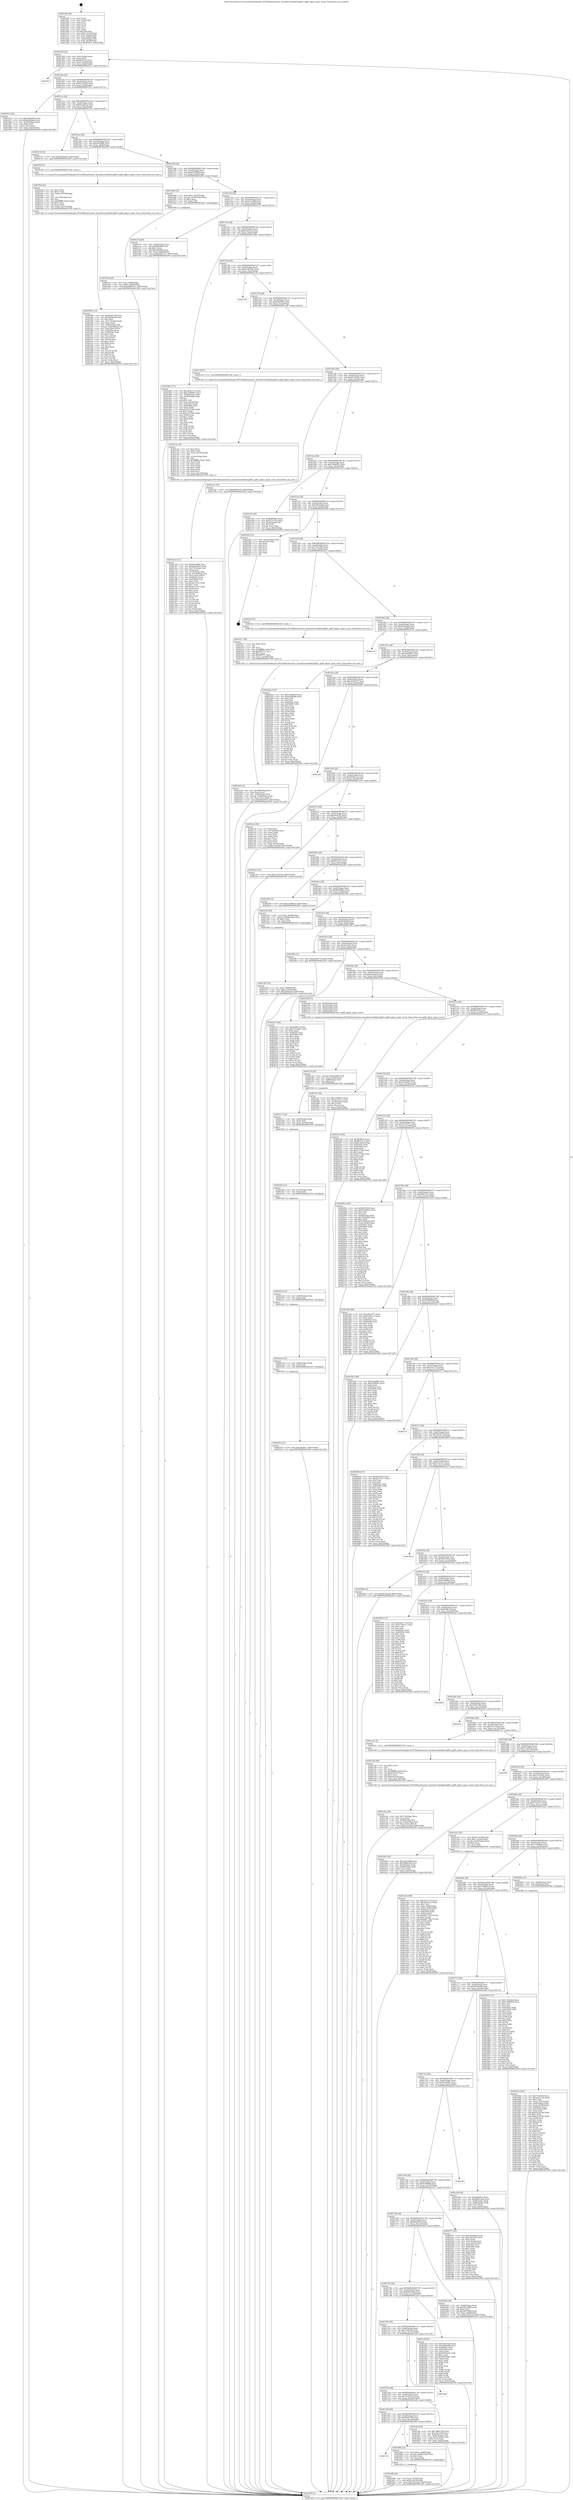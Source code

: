 digraph "0x401260" {
  label = "0x401260 (/mnt/c/Users/mathe/Desktop/tcc/POCII/binaries/extr_linuxdrivershidhid-lg4ff.h_lg4ff_adjust_input_event_Final-ollvm.out::main(0))"
  labelloc = "t"
  node[shape=record]

  Entry [label="",width=0.3,height=0.3,shape=circle,fillcolor=black,style=filled]
  "0x401292" [label="{
     0x401292 [32]\l
     | [instrs]\l
     &nbsp;&nbsp;0x401292 \<+6\>: mov -0x9c(%rbp),%eax\l
     &nbsp;&nbsp;0x401298 \<+2\>: mov %eax,%ecx\l
     &nbsp;&nbsp;0x40129a \<+6\>: sub $0x8401f21f,%ecx\l
     &nbsp;&nbsp;0x4012a0 \<+6\>: mov %eax,-0xa0(%rbp)\l
     &nbsp;&nbsp;0x4012a6 \<+6\>: mov %ecx,-0xa4(%rbp)\l
     &nbsp;&nbsp;0x4012ac \<+6\>: je 00000000004024c1 \<main+0x1261\>\l
  }"]
  "0x4024c1" [label="{
     0x4024c1\l
  }", style=dashed]
  "0x4012b2" [label="{
     0x4012b2 [28]\l
     | [instrs]\l
     &nbsp;&nbsp;0x4012b2 \<+5\>: jmp 00000000004012b7 \<main+0x57\>\l
     &nbsp;&nbsp;0x4012b7 \<+6\>: mov -0xa0(%rbp),%eax\l
     &nbsp;&nbsp;0x4012bd \<+5\>: sub $0x8e534e20,%eax\l
     &nbsp;&nbsp;0x4012c2 \<+6\>: mov %eax,-0xa8(%rbp)\l
     &nbsp;&nbsp;0x4012c8 \<+6\>: je 000000000040197a \<main+0x71a\>\l
  }"]
  Exit [label="",width=0.3,height=0.3,shape=circle,fillcolor=black,style=filled,peripheries=2]
  "0x40197a" [label="{
     0x40197a [30]\l
     | [instrs]\l
     &nbsp;&nbsp;0x40197a \<+5\>: mov $0xc6d42644,%eax\l
     &nbsp;&nbsp;0x40197f \<+5\>: mov $0x4a2b8bba,%ecx\l
     &nbsp;&nbsp;0x401984 \<+3\>: mov -0x34(%rbp),%edx\l
     &nbsp;&nbsp;0x401987 \<+3\>: cmp $0x0,%edx\l
     &nbsp;&nbsp;0x40198a \<+3\>: cmove %ecx,%eax\l
     &nbsp;&nbsp;0x40198d \<+6\>: mov %eax,-0x9c(%rbp)\l
     &nbsp;&nbsp;0x401993 \<+5\>: jmp 0000000000402509 \<main+0x12a9\>\l
  }"]
  "0x4012ce" [label="{
     0x4012ce [28]\l
     | [instrs]\l
     &nbsp;&nbsp;0x4012ce \<+5\>: jmp 00000000004012d3 \<main+0x73\>\l
     &nbsp;&nbsp;0x4012d3 \<+6\>: mov -0xa0(%rbp),%eax\l
     &nbsp;&nbsp;0x4012d9 \<+5\>: sub $0x9ae2653a,%eax\l
     &nbsp;&nbsp;0x4012de \<+6\>: mov %eax,-0xac(%rbp)\l
     &nbsp;&nbsp;0x4012e4 \<+6\>: je 0000000000402135 \<main+0xed5\>\l
  }"]
  "0x4021b5" [label="{
     0x4021b5 [15]\l
     | [instrs]\l
     &nbsp;&nbsp;0x4021b5 \<+10\>: movl $0xa6e5617,-0x9c(%rbp)\l
     &nbsp;&nbsp;0x4021bf \<+5\>: jmp 0000000000402509 \<main+0x12a9\>\l
  }"]
  "0x402135" [label="{
     0x402135 [15]\l
     | [instrs]\l
     &nbsp;&nbsp;0x402135 \<+10\>: movl $0x5fe0ba58,-0x9c(%rbp)\l
     &nbsp;&nbsp;0x40213f \<+5\>: jmp 0000000000402509 \<main+0x12a9\>\l
  }"]
  "0x4012ea" [label="{
     0x4012ea [28]\l
     | [instrs]\l
     &nbsp;&nbsp;0x4012ea \<+5\>: jmp 00000000004012ef \<main+0x8f\>\l
     &nbsp;&nbsp;0x4012ef \<+6\>: mov -0xa0(%rbp),%eax\l
     &nbsp;&nbsp;0x4012f5 \<+5\>: sub $0xa563d0fb,%eax\l
     &nbsp;&nbsp;0x4012fa \<+6\>: mov %eax,-0xb0(%rbp)\l
     &nbsp;&nbsp;0x401300 \<+6\>: je 0000000000401f58 \<main+0xcf8\>\l
  }"]
  "0x4021a6" [label="{
     0x4021a6 [15]\l
     | [instrs]\l
     &nbsp;&nbsp;0x4021a6 \<+7\>: mov -0x90(%rbp),%rdx\l
     &nbsp;&nbsp;0x4021ad \<+3\>: mov %rdx,%rdi\l
     &nbsp;&nbsp;0x4021b0 \<+5\>: call 0000000000401030 \<free@plt\>\l
     | [calls]\l
     &nbsp;&nbsp;0x401030 \{1\} (unknown)\l
  }"]
  "0x401f58" [label="{
     0x401f58 [5]\l
     | [instrs]\l
     &nbsp;&nbsp;0x401f58 \<+5\>: call 0000000000401160 \<next_i\>\l
     | [calls]\l
     &nbsp;&nbsp;0x401160 \{1\} (/mnt/c/Users/mathe/Desktop/tcc/POCII/binaries/extr_linuxdrivershidhid-lg4ff.h_lg4ff_adjust_input_event_Final-ollvm.out::next_i)\l
  }"]
  "0x401306" [label="{
     0x401306 [28]\l
     | [instrs]\l
     &nbsp;&nbsp;0x401306 \<+5\>: jmp 000000000040130b \<main+0xab\>\l
     &nbsp;&nbsp;0x40130b \<+6\>: mov -0xa0(%rbp),%eax\l
     &nbsp;&nbsp;0x401311 \<+5\>: sub $0xaab10468,%eax\l
     &nbsp;&nbsp;0x401316 \<+6\>: mov %eax,-0xb4(%rbp)\l
     &nbsp;&nbsp;0x40131c \<+6\>: je 0000000000401d04 \<main+0xaa4\>\l
  }"]
  "0x40219a" [label="{
     0x40219a [12]\l
     | [instrs]\l
     &nbsp;&nbsp;0x40219a \<+4\>: mov -0x80(%rbp),%rdx\l
     &nbsp;&nbsp;0x40219e \<+3\>: mov %rdx,%rdi\l
     &nbsp;&nbsp;0x4021a1 \<+5\>: call 0000000000401030 \<free@plt\>\l
     | [calls]\l
     &nbsp;&nbsp;0x401030 \{1\} (unknown)\l
  }"]
  "0x401d04" [label="{
     0x401d04 [23]\l
     | [instrs]\l
     &nbsp;&nbsp;0x401d04 \<+7\>: movl $0x1,-0x78(%rbp)\l
     &nbsp;&nbsp;0x401d0b \<+4\>: movslq -0x78(%rbp),%rax\l
     &nbsp;&nbsp;0x401d0f \<+4\>: shl $0x2,%rax\l
     &nbsp;&nbsp;0x401d13 \<+3\>: mov %rax,%rdi\l
     &nbsp;&nbsp;0x401d16 \<+5\>: call 0000000000401050 \<malloc@plt\>\l
     | [calls]\l
     &nbsp;&nbsp;0x401050 \{1\} (unknown)\l
  }"]
  "0x401322" [label="{
     0x401322 [28]\l
     | [instrs]\l
     &nbsp;&nbsp;0x401322 \<+5\>: jmp 0000000000401327 \<main+0xc7\>\l
     &nbsp;&nbsp;0x401327 \<+6\>: mov -0xa0(%rbp),%eax\l
     &nbsp;&nbsp;0x40132d \<+5\>: sub $0xaf1a166d,%eax\l
     &nbsp;&nbsp;0x401332 \<+6\>: mov %eax,-0xb8(%rbp)\l
     &nbsp;&nbsp;0x401338 \<+6\>: je 0000000000401e74 \<main+0xc14\>\l
  }"]
  "0x40218e" [label="{
     0x40218e [12]\l
     | [instrs]\l
     &nbsp;&nbsp;0x40218e \<+4\>: mov -0x70(%rbp),%rdx\l
     &nbsp;&nbsp;0x402192 \<+3\>: mov %rdx,%rdi\l
     &nbsp;&nbsp;0x402195 \<+5\>: call 0000000000401030 \<free@plt\>\l
     | [calls]\l
     &nbsp;&nbsp;0x401030 \{1\} (unknown)\l
  }"]
  "0x401e74" [label="{
     0x401e74 [40]\l
     | [instrs]\l
     &nbsp;&nbsp;0x401e74 \<+6\>: mov -0x84(%rbp),%eax\l
     &nbsp;&nbsp;0x401e7a \<+5\>: sub $0xef8babff,%eax\l
     &nbsp;&nbsp;0x401e7f \<+3\>: add $0x1,%eax\l
     &nbsp;&nbsp;0x401e82 \<+5\>: add $0xef8babff,%eax\l
     &nbsp;&nbsp;0x401e87 \<+6\>: mov %eax,-0x84(%rbp)\l
     &nbsp;&nbsp;0x401e8d \<+10\>: movl $0x348475c7,-0x9c(%rbp)\l
     &nbsp;&nbsp;0x401e97 \<+5\>: jmp 0000000000402509 \<main+0x12a9\>\l
  }"]
  "0x40133e" [label="{
     0x40133e [28]\l
     | [instrs]\l
     &nbsp;&nbsp;0x40133e \<+5\>: jmp 0000000000401343 \<main+0xe3\>\l
     &nbsp;&nbsp;0x401343 \<+6\>: mov -0xa0(%rbp),%eax\l
     &nbsp;&nbsp;0x401349 \<+5\>: sub $0xb12b5cce,%eax\l
     &nbsp;&nbsp;0x40134e \<+6\>: mov %eax,-0xbc(%rbp)\l
     &nbsp;&nbsp;0x401354 \<+6\>: je 0000000000401d8e \<main+0xb2e\>\l
  }"]
  "0x40217c" [label="{
     0x40217c [18]\l
     | [instrs]\l
     &nbsp;&nbsp;0x40217c \<+4\>: mov -0x60(%rbp),%rdx\l
     &nbsp;&nbsp;0x402180 \<+3\>: mov %rdx,%rdi\l
     &nbsp;&nbsp;0x402183 \<+6\>: mov %eax,-0x180(%rbp)\l
     &nbsp;&nbsp;0x402189 \<+5\>: call 0000000000401030 \<free@plt\>\l
     | [calls]\l
     &nbsp;&nbsp;0x401030 \{1\} (unknown)\l
  }"]
  "0x401d8e" [label="{
     0x401d8e [117]\l
     | [instrs]\l
     &nbsp;&nbsp;0x401d8e \<+5\>: mov $0xcd2d3573,%eax\l
     &nbsp;&nbsp;0x401d93 \<+5\>: mov $0xc184d081,%ecx\l
     &nbsp;&nbsp;0x401d98 \<+6\>: mov -0x84(%rbp),%edx\l
     &nbsp;&nbsp;0x401d9e \<+3\>: cmp -0x78(%rbp),%edx\l
     &nbsp;&nbsp;0x401da1 \<+4\>: setl %sil\l
     &nbsp;&nbsp;0x401da5 \<+4\>: and $0x1,%sil\l
     &nbsp;&nbsp;0x401da9 \<+4\>: mov %sil,-0x2d(%rbp)\l
     &nbsp;&nbsp;0x401dad \<+7\>: mov 0x40505c,%edx\l
     &nbsp;&nbsp;0x401db4 \<+7\>: mov 0x405060,%edi\l
     &nbsp;&nbsp;0x401dbb \<+3\>: mov %edx,%r8d\l
     &nbsp;&nbsp;0x401dbe \<+7\>: add $0x2a237f5b,%r8d\l
     &nbsp;&nbsp;0x401dc5 \<+4\>: sub $0x1,%r8d\l
     &nbsp;&nbsp;0x401dc9 \<+7\>: sub $0x2a237f5b,%r8d\l
     &nbsp;&nbsp;0x401dd0 \<+4\>: imul %r8d,%edx\l
     &nbsp;&nbsp;0x401dd4 \<+3\>: and $0x1,%edx\l
     &nbsp;&nbsp;0x401dd7 \<+3\>: cmp $0x0,%edx\l
     &nbsp;&nbsp;0x401dda \<+4\>: sete %sil\l
     &nbsp;&nbsp;0x401dde \<+3\>: cmp $0xa,%edi\l
     &nbsp;&nbsp;0x401de1 \<+4\>: setl %r9b\l
     &nbsp;&nbsp;0x401de5 \<+3\>: mov %sil,%r10b\l
     &nbsp;&nbsp;0x401de8 \<+3\>: and %r9b,%r10b\l
     &nbsp;&nbsp;0x401deb \<+3\>: xor %r9b,%sil\l
     &nbsp;&nbsp;0x401dee \<+3\>: or %sil,%r10b\l
     &nbsp;&nbsp;0x401df1 \<+4\>: test $0x1,%r10b\l
     &nbsp;&nbsp;0x401df5 \<+3\>: cmovne %ecx,%eax\l
     &nbsp;&nbsp;0x401df8 \<+6\>: mov %eax,-0x9c(%rbp)\l
     &nbsp;&nbsp;0x401dfe \<+5\>: jmp 0000000000402509 \<main+0x12a9\>\l
  }"]
  "0x40135a" [label="{
     0x40135a [28]\l
     | [instrs]\l
     &nbsp;&nbsp;0x40135a \<+5\>: jmp 000000000040135f \<main+0xff\>\l
     &nbsp;&nbsp;0x40135f \<+6\>: mov -0xa0(%rbp),%eax\l
     &nbsp;&nbsp;0x401365 \<+5\>: sub $0xb150063b,%eax\l
     &nbsp;&nbsp;0x40136a \<+6\>: mov %eax,-0xc0(%rbp)\l
     &nbsp;&nbsp;0x401370 \<+6\>: je 00000000004021d3 \<main+0xf73\>\l
  }"]
  "0x40215f" [label="{
     0x40215f [29]\l
     | [instrs]\l
     &nbsp;&nbsp;0x40215f \<+10\>: movabs $0x4030b6,%rdi\l
     &nbsp;&nbsp;0x402169 \<+6\>: mov %eax,-0x98(%rbp)\l
     &nbsp;&nbsp;0x40216f \<+6\>: mov -0x98(%rbp),%esi\l
     &nbsp;&nbsp;0x402175 \<+2\>: mov $0x0,%al\l
     &nbsp;&nbsp;0x402177 \<+5\>: call 0000000000401040 \<printf@plt\>\l
     | [calls]\l
     &nbsp;&nbsp;0x401040 \{1\} (unknown)\l
  }"]
  "0x4021d3" [label="{
     0x4021d3\l
  }", style=dashed]
  "0x401376" [label="{
     0x401376 [28]\l
     | [instrs]\l
     &nbsp;&nbsp;0x401376 \<+5\>: jmp 000000000040137b \<main+0x11b\>\l
     &nbsp;&nbsp;0x40137b \<+6\>: mov -0xa0(%rbp),%eax\l
     &nbsp;&nbsp;0x401381 \<+5\>: sub $0xb38999fc,%eax\l
     &nbsp;&nbsp;0x401386 \<+6\>: mov %eax,-0xc4(%rbp)\l
     &nbsp;&nbsp;0x40138c \<+6\>: je 0000000000401c29 \<main+0x9c9\>\l
  }"]
  "0x401f89" [label="{
     0x401f89 [112]\l
     | [instrs]\l
     &nbsp;&nbsp;0x401f89 \<+5\>: mov $0x50a07c60,%ecx\l
     &nbsp;&nbsp;0x401f8e \<+5\>: mov $0xff2282e8,%edx\l
     &nbsp;&nbsp;0x401f93 \<+2\>: xor %esi,%esi\l
     &nbsp;&nbsp;0x401f95 \<+6\>: mov -0x17c(%rbp),%edi\l
     &nbsp;&nbsp;0x401f9b \<+3\>: imul %eax,%edi\l
     &nbsp;&nbsp;0x401f9e \<+7\>: mov -0x90(%rbp),%r8\l
     &nbsp;&nbsp;0x401fa5 \<+7\>: movslq -0x94(%rbp),%r9\l
     &nbsp;&nbsp;0x401fac \<+4\>: mov %edi,(%r8,%r9,4)\l
     &nbsp;&nbsp;0x401fb0 \<+7\>: mov 0x40505c,%eax\l
     &nbsp;&nbsp;0x401fb7 \<+7\>: mov 0x405060,%edi\l
     &nbsp;&nbsp;0x401fbe \<+3\>: sub $0x1,%esi\l
     &nbsp;&nbsp;0x401fc1 \<+3\>: mov %eax,%r10d\l
     &nbsp;&nbsp;0x401fc4 \<+3\>: add %esi,%r10d\l
     &nbsp;&nbsp;0x401fc7 \<+4\>: imul %r10d,%eax\l
     &nbsp;&nbsp;0x401fcb \<+3\>: and $0x1,%eax\l
     &nbsp;&nbsp;0x401fce \<+3\>: cmp $0x0,%eax\l
     &nbsp;&nbsp;0x401fd1 \<+4\>: sete %r11b\l
     &nbsp;&nbsp;0x401fd5 \<+3\>: cmp $0xa,%edi\l
     &nbsp;&nbsp;0x401fd8 \<+3\>: setl %bl\l
     &nbsp;&nbsp;0x401fdb \<+3\>: mov %r11b,%r14b\l
     &nbsp;&nbsp;0x401fde \<+3\>: and %bl,%r14b\l
     &nbsp;&nbsp;0x401fe1 \<+3\>: xor %bl,%r11b\l
     &nbsp;&nbsp;0x401fe4 \<+3\>: or %r11b,%r14b\l
     &nbsp;&nbsp;0x401fe7 \<+4\>: test $0x1,%r14b\l
     &nbsp;&nbsp;0x401feb \<+3\>: cmovne %edx,%ecx\l
     &nbsp;&nbsp;0x401fee \<+6\>: mov %ecx,-0x9c(%rbp)\l
     &nbsp;&nbsp;0x401ff4 \<+5\>: jmp 0000000000402509 \<main+0x12a9\>\l
  }"]
  "0x401c29" [label="{
     0x401c29 [5]\l
     | [instrs]\l
     &nbsp;&nbsp;0x401c29 \<+5\>: call 0000000000401160 \<next_i\>\l
     | [calls]\l
     &nbsp;&nbsp;0x401160 \{1\} (/mnt/c/Users/mathe/Desktop/tcc/POCII/binaries/extr_linuxdrivershidhid-lg4ff.h_lg4ff_adjust_input_event_Final-ollvm.out::next_i)\l
  }"]
  "0x401392" [label="{
     0x401392 [28]\l
     | [instrs]\l
     &nbsp;&nbsp;0x401392 \<+5\>: jmp 0000000000401397 \<main+0x137\>\l
     &nbsp;&nbsp;0x401397 \<+6\>: mov -0xa0(%rbp),%eax\l
     &nbsp;&nbsp;0x40139d \<+5\>: sub $0xb61465d5,%eax\l
     &nbsp;&nbsp;0x4013a2 \<+6\>: mov %eax,-0xc8(%rbp)\l
     &nbsp;&nbsp;0x4013a8 \<+6\>: je 0000000000401cd1 \<main+0xa71\>\l
  }"]
  "0x401f5d" [label="{
     0x401f5d [44]\l
     | [instrs]\l
     &nbsp;&nbsp;0x401f5d \<+2\>: xor %ecx,%ecx\l
     &nbsp;&nbsp;0x401f5f \<+5\>: mov $0x2,%edx\l
     &nbsp;&nbsp;0x401f64 \<+6\>: mov %edx,-0x178(%rbp)\l
     &nbsp;&nbsp;0x401f6a \<+1\>: cltd\l
     &nbsp;&nbsp;0x401f6b \<+6\>: mov -0x178(%rbp),%esi\l
     &nbsp;&nbsp;0x401f71 \<+2\>: idiv %esi\l
     &nbsp;&nbsp;0x401f73 \<+6\>: imul $0xfffffffe,%edx,%edx\l
     &nbsp;&nbsp;0x401f79 \<+3\>: sub $0x1,%ecx\l
     &nbsp;&nbsp;0x401f7c \<+2\>: sub %ecx,%edx\l
     &nbsp;&nbsp;0x401f7e \<+6\>: mov %edx,-0x17c(%rbp)\l
     &nbsp;&nbsp;0x401f84 \<+5\>: call 0000000000401160 \<next_i\>\l
     | [calls]\l
     &nbsp;&nbsp;0x401160 \{1\} (/mnt/c/Users/mathe/Desktop/tcc/POCII/binaries/extr_linuxdrivershidhid-lg4ff.h_lg4ff_adjust_input_event_Final-ollvm.out::next_i)\l
  }"]
  "0x401cd1" [label="{
     0x401cd1 [15]\l
     | [instrs]\l
     &nbsp;&nbsp;0x401cd1 \<+10\>: movl $0xd48a013a,-0x9c(%rbp)\l
     &nbsp;&nbsp;0x401cdb \<+5\>: jmp 0000000000402509 \<main+0x12a9\>\l
  }"]
  "0x4013ae" [label="{
     0x4013ae [28]\l
     | [instrs]\l
     &nbsp;&nbsp;0x4013ae \<+5\>: jmp 00000000004013b3 \<main+0x153\>\l
     &nbsp;&nbsp;0x4013b3 \<+6\>: mov -0xa0(%rbp),%eax\l
     &nbsp;&nbsp;0x4013b9 \<+5\>: sub $0xc184d081,%eax\l
     &nbsp;&nbsp;0x4013be \<+6\>: mov %eax,-0xcc(%rbp)\l
     &nbsp;&nbsp;0x4013c4 \<+6\>: je 0000000000401e03 \<main+0xba3\>\l
  }"]
  "0x401eb9" [label="{
     0x401eb9 [32]\l
     | [instrs]\l
     &nbsp;&nbsp;0x401eb9 \<+7\>: mov %rax,-0x90(%rbp)\l
     &nbsp;&nbsp;0x401ec0 \<+10\>: movl $0x0,-0x94(%rbp)\l
     &nbsp;&nbsp;0x401eca \<+10\>: movl $0x5fe0ba58,-0x9c(%rbp)\l
     &nbsp;&nbsp;0x401ed4 \<+5\>: jmp 0000000000402509 \<main+0x12a9\>\l
  }"]
  "0x401e03" [label="{
     0x401e03 [30]\l
     | [instrs]\l
     &nbsp;&nbsp;0x401e03 \<+5\>: mov $0xfb8458b3,%eax\l
     &nbsp;&nbsp;0x401e08 \<+5\>: mov $0x527a7c2d,%ecx\l
     &nbsp;&nbsp;0x401e0d \<+3\>: mov -0x2d(%rbp),%dl\l
     &nbsp;&nbsp;0x401e10 \<+3\>: test $0x1,%dl\l
     &nbsp;&nbsp;0x401e13 \<+3\>: cmovne %ecx,%eax\l
     &nbsp;&nbsp;0x401e16 \<+6\>: mov %eax,-0x9c(%rbp)\l
     &nbsp;&nbsp;0x401e1c \<+5\>: jmp 0000000000402509 \<main+0x12a9\>\l
  }"]
  "0x4013ca" [label="{
     0x4013ca [28]\l
     | [instrs]\l
     &nbsp;&nbsp;0x4013ca \<+5\>: jmp 00000000004013cf \<main+0x16f\>\l
     &nbsp;&nbsp;0x4013cf \<+6\>: mov -0xa0(%rbp),%eax\l
     &nbsp;&nbsp;0x4013d5 \<+5\>: sub $0xc40c9c0d,%eax\l
     &nbsp;&nbsp;0x4013da \<+6\>: mov %eax,-0xd0(%rbp)\l
     &nbsp;&nbsp;0x4013e0 \<+6\>: je 0000000000402393 \<main+0x1133\>\l
  }"]
  "0x401e4e" [label="{
     0x401e4e [38]\l
     | [instrs]\l
     &nbsp;&nbsp;0x401e4e \<+6\>: mov -0x174(%rbp),%ecx\l
     &nbsp;&nbsp;0x401e54 \<+3\>: imul %eax,%ecx\l
     &nbsp;&nbsp;0x401e57 \<+4\>: mov -0x80(%rbp),%rsi\l
     &nbsp;&nbsp;0x401e5b \<+7\>: movslq -0x84(%rbp),%rdi\l
     &nbsp;&nbsp;0x401e62 \<+3\>: mov %ecx,(%rsi,%rdi,4)\l
     &nbsp;&nbsp;0x401e65 \<+10\>: movl $0xaf1a166d,-0x9c(%rbp)\l
     &nbsp;&nbsp;0x401e6f \<+5\>: jmp 0000000000402509 \<main+0x12a9\>\l
  }"]
  "0x402393" [label="{
     0x402393 [21]\l
     | [instrs]\l
     &nbsp;&nbsp;0x402393 \<+3\>: mov -0x2c(%rbp),%eax\l
     &nbsp;&nbsp;0x402396 \<+7\>: add $0x168,%rsp\l
     &nbsp;&nbsp;0x40239d \<+1\>: pop %rbx\l
     &nbsp;&nbsp;0x40239e \<+2\>: pop %r12\l
     &nbsp;&nbsp;0x4023a0 \<+2\>: pop %r13\l
     &nbsp;&nbsp;0x4023a2 \<+2\>: pop %r14\l
     &nbsp;&nbsp;0x4023a4 \<+2\>: pop %r15\l
     &nbsp;&nbsp;0x4023a6 \<+1\>: pop %rbp\l
     &nbsp;&nbsp;0x4023a7 \<+1\>: ret\l
  }"]
  "0x4013e6" [label="{
     0x4013e6 [28]\l
     | [instrs]\l
     &nbsp;&nbsp;0x4013e6 \<+5\>: jmp 00000000004013eb \<main+0x18b\>\l
     &nbsp;&nbsp;0x4013eb \<+6\>: mov -0xa0(%rbp),%eax\l
     &nbsp;&nbsp;0x4013f1 \<+5\>: sub $0xc50c2360,%eax\l
     &nbsp;&nbsp;0x4013f6 \<+6\>: mov %eax,-0xd4(%rbp)\l
     &nbsp;&nbsp;0x4013fc \<+6\>: je 0000000000401b12 \<main+0x8b2\>\l
  }"]
  "0x401e26" [label="{
     0x401e26 [40]\l
     | [instrs]\l
     &nbsp;&nbsp;0x401e26 \<+5\>: mov $0x2,%ecx\l
     &nbsp;&nbsp;0x401e2b \<+1\>: cltd\l
     &nbsp;&nbsp;0x401e2c \<+2\>: idiv %ecx\l
     &nbsp;&nbsp;0x401e2e \<+6\>: imul $0xfffffffe,%edx,%ecx\l
     &nbsp;&nbsp;0x401e34 \<+6\>: sub $0xfc4cfc5d,%ecx\l
     &nbsp;&nbsp;0x401e3a \<+3\>: add $0x1,%ecx\l
     &nbsp;&nbsp;0x401e3d \<+6\>: add $0xfc4cfc5d,%ecx\l
     &nbsp;&nbsp;0x401e43 \<+6\>: mov %ecx,-0x174(%rbp)\l
     &nbsp;&nbsp;0x401e49 \<+5\>: call 0000000000401160 \<next_i\>\l
     | [calls]\l
     &nbsp;&nbsp;0x401160 \{1\} (/mnt/c/Users/mathe/Desktop/tcc/POCII/binaries/extr_linuxdrivershidhid-lg4ff.h_lg4ff_adjust_input_event_Final-ollvm.out::next_i)\l
  }"]
  "0x401b12" [label="{
     0x401b12 [5]\l
     | [instrs]\l
     &nbsp;&nbsp;0x401b12 \<+5\>: call 0000000000401160 \<next_i\>\l
     | [calls]\l
     &nbsp;&nbsp;0x401160 \{1\} (/mnt/c/Users/mathe/Desktop/tcc/POCII/binaries/extr_linuxdrivershidhid-lg4ff.h_lg4ff_adjust_input_event_Final-ollvm.out::next_i)\l
  }"]
  "0x401402" [label="{
     0x401402 [28]\l
     | [instrs]\l
     &nbsp;&nbsp;0x401402 \<+5\>: jmp 0000000000401407 \<main+0x1a7\>\l
     &nbsp;&nbsp;0x401407 \<+6\>: mov -0xa0(%rbp),%eax\l
     &nbsp;&nbsp;0x40140d \<+5\>: sub $0xc6d42644,%eax\l
     &nbsp;&nbsp;0x401412 \<+6\>: mov %eax,-0xd8(%rbp)\l
     &nbsp;&nbsp;0x401418 \<+6\>: je 00000000004021c4 \<main+0xf64\>\l
  }"]
  "0x401d1b" [label="{
     0x401d1b [29]\l
     | [instrs]\l
     &nbsp;&nbsp;0x401d1b \<+4\>: mov %rax,-0x80(%rbp)\l
     &nbsp;&nbsp;0x401d1f \<+10\>: movl $0x0,-0x84(%rbp)\l
     &nbsp;&nbsp;0x401d29 \<+10\>: movl $0x348475c7,-0x9c(%rbp)\l
     &nbsp;&nbsp;0x401d33 \<+5\>: jmp 0000000000402509 \<main+0x12a9\>\l
  }"]
  "0x4021c4" [label="{
     0x4021c4\l
  }", style=dashed]
  "0x40141e" [label="{
     0x40141e [28]\l
     | [instrs]\l
     &nbsp;&nbsp;0x40141e \<+5\>: jmp 0000000000401423 \<main+0x1c3\>\l
     &nbsp;&nbsp;0x401423 \<+6\>: mov -0xa0(%rbp),%eax\l
     &nbsp;&nbsp;0x401429 \<+5\>: sub $0xca099b53,%eax\l
     &nbsp;&nbsp;0x40142e \<+6\>: mov %eax,-0xdc(%rbp)\l
     &nbsp;&nbsp;0x401434 \<+6\>: je 00000000004022ae \<main+0x104e\>\l
  }"]
  "0x401c62" [label="{
     0x401c62 [111]\l
     | [instrs]\l
     &nbsp;&nbsp;0x401c62 \<+5\>: mov $0x65aa0f8c,%ecx\l
     &nbsp;&nbsp;0x401c67 \<+5\>: mov $0xb61465d5,%edx\l
     &nbsp;&nbsp;0x401c6c \<+6\>: mov -0x170(%rbp),%esi\l
     &nbsp;&nbsp;0x401c72 \<+3\>: imul %eax,%esi\l
     &nbsp;&nbsp;0x401c75 \<+4\>: mov -0x70(%rbp),%r8\l
     &nbsp;&nbsp;0x401c79 \<+4\>: movslq -0x74(%rbp),%r9\l
     &nbsp;&nbsp;0x401c7d \<+4\>: mov %esi,(%r8,%r9,4)\l
     &nbsp;&nbsp;0x401c81 \<+7\>: mov 0x40505c,%eax\l
     &nbsp;&nbsp;0x401c88 \<+7\>: mov 0x405060,%esi\l
     &nbsp;&nbsp;0x401c8f \<+2\>: mov %eax,%edi\l
     &nbsp;&nbsp;0x401c91 \<+6\>: sub $0xaecce3a7,%edi\l
     &nbsp;&nbsp;0x401c97 \<+3\>: sub $0x1,%edi\l
     &nbsp;&nbsp;0x401c9a \<+6\>: add $0xaecce3a7,%edi\l
     &nbsp;&nbsp;0x401ca0 \<+3\>: imul %edi,%eax\l
     &nbsp;&nbsp;0x401ca3 \<+3\>: and $0x1,%eax\l
     &nbsp;&nbsp;0x401ca6 \<+3\>: cmp $0x0,%eax\l
     &nbsp;&nbsp;0x401ca9 \<+4\>: sete %r10b\l
     &nbsp;&nbsp;0x401cad \<+3\>: cmp $0xa,%esi\l
     &nbsp;&nbsp;0x401cb0 \<+4\>: setl %r11b\l
     &nbsp;&nbsp;0x401cb4 \<+3\>: mov %r10b,%bl\l
     &nbsp;&nbsp;0x401cb7 \<+3\>: and %r11b,%bl\l
     &nbsp;&nbsp;0x401cba \<+3\>: xor %r11b,%r10b\l
     &nbsp;&nbsp;0x401cbd \<+3\>: or %r10b,%bl\l
     &nbsp;&nbsp;0x401cc0 \<+3\>: test $0x1,%bl\l
     &nbsp;&nbsp;0x401cc3 \<+3\>: cmovne %edx,%ecx\l
     &nbsp;&nbsp;0x401cc6 \<+6\>: mov %ecx,-0x9c(%rbp)\l
     &nbsp;&nbsp;0x401ccc \<+5\>: jmp 0000000000402509 \<main+0x12a9\>\l
  }"]
  "0x4022ae" [label="{
     0x4022ae [137]\l
     | [instrs]\l
     &nbsp;&nbsp;0x4022ae \<+5\>: mov $0x55ae96c9,%eax\l
     &nbsp;&nbsp;0x4022b3 \<+5\>: mov $0x6cd669f4,%ecx\l
     &nbsp;&nbsp;0x4022b8 \<+2\>: mov $0x1,%dl\l
     &nbsp;&nbsp;0x4022ba \<+2\>: xor %esi,%esi\l
     &nbsp;&nbsp;0x4022bc \<+7\>: mov 0x40505c,%edi\l
     &nbsp;&nbsp;0x4022c3 \<+8\>: mov 0x405060,%r8d\l
     &nbsp;&nbsp;0x4022cb \<+3\>: sub $0x1,%esi\l
     &nbsp;&nbsp;0x4022ce \<+3\>: mov %edi,%r9d\l
     &nbsp;&nbsp;0x4022d1 \<+3\>: add %esi,%r9d\l
     &nbsp;&nbsp;0x4022d4 \<+4\>: imul %r9d,%edi\l
     &nbsp;&nbsp;0x4022d8 \<+3\>: and $0x1,%edi\l
     &nbsp;&nbsp;0x4022db \<+3\>: cmp $0x0,%edi\l
     &nbsp;&nbsp;0x4022de \<+4\>: sete %r10b\l
     &nbsp;&nbsp;0x4022e2 \<+4\>: cmp $0xa,%r8d\l
     &nbsp;&nbsp;0x4022e6 \<+4\>: setl %r11b\l
     &nbsp;&nbsp;0x4022ea \<+3\>: mov %r10b,%bl\l
     &nbsp;&nbsp;0x4022ed \<+3\>: xor $0xff,%bl\l
     &nbsp;&nbsp;0x4022f0 \<+3\>: mov %r11b,%r14b\l
     &nbsp;&nbsp;0x4022f3 \<+4\>: xor $0xff,%r14b\l
     &nbsp;&nbsp;0x4022f7 \<+3\>: xor $0x0,%dl\l
     &nbsp;&nbsp;0x4022fa \<+3\>: mov %bl,%r15b\l
     &nbsp;&nbsp;0x4022fd \<+4\>: and $0x0,%r15b\l
     &nbsp;&nbsp;0x402301 \<+3\>: and %dl,%r10b\l
     &nbsp;&nbsp;0x402304 \<+3\>: mov %r14b,%r12b\l
     &nbsp;&nbsp;0x402307 \<+4\>: and $0x0,%r12b\l
     &nbsp;&nbsp;0x40230b \<+3\>: and %dl,%r11b\l
     &nbsp;&nbsp;0x40230e \<+3\>: or %r10b,%r15b\l
     &nbsp;&nbsp;0x402311 \<+3\>: or %r11b,%r12b\l
     &nbsp;&nbsp;0x402314 \<+3\>: xor %r12b,%r15b\l
     &nbsp;&nbsp;0x402317 \<+3\>: or %r14b,%bl\l
     &nbsp;&nbsp;0x40231a \<+3\>: xor $0xff,%bl\l
     &nbsp;&nbsp;0x40231d \<+3\>: or $0x0,%dl\l
     &nbsp;&nbsp;0x402320 \<+2\>: and %dl,%bl\l
     &nbsp;&nbsp;0x402322 \<+3\>: or %bl,%r15b\l
     &nbsp;&nbsp;0x402325 \<+4\>: test $0x1,%r15b\l
     &nbsp;&nbsp;0x402329 \<+3\>: cmovne %ecx,%eax\l
     &nbsp;&nbsp;0x40232c \<+6\>: mov %eax,-0x9c(%rbp)\l
     &nbsp;&nbsp;0x402332 \<+5\>: jmp 0000000000402509 \<main+0x12a9\>\l
  }"]
  "0x40143a" [label="{
     0x40143a [28]\l
     | [instrs]\l
     &nbsp;&nbsp;0x40143a \<+5\>: jmp 000000000040143f \<main+0x1df\>\l
     &nbsp;&nbsp;0x40143f \<+6\>: mov -0xa0(%rbp),%eax\l
     &nbsp;&nbsp;0x401445 \<+5\>: sub $0xcd2d3573,%eax\l
     &nbsp;&nbsp;0x40144a \<+6\>: mov %eax,-0xe0(%rbp)\l
     &nbsp;&nbsp;0x401450 \<+6\>: je 000000000040244f \<main+0x11ef\>\l
  }"]
  "0x401c2e" [label="{
     0x401c2e [52]\l
     | [instrs]\l
     &nbsp;&nbsp;0x401c2e \<+2\>: xor %ecx,%ecx\l
     &nbsp;&nbsp;0x401c30 \<+5\>: mov $0x2,%edx\l
     &nbsp;&nbsp;0x401c35 \<+6\>: mov %edx,-0x16c(%rbp)\l
     &nbsp;&nbsp;0x401c3b \<+1\>: cltd\l
     &nbsp;&nbsp;0x401c3c \<+6\>: mov -0x16c(%rbp),%esi\l
     &nbsp;&nbsp;0x401c42 \<+2\>: idiv %esi\l
     &nbsp;&nbsp;0x401c44 \<+6\>: imul $0xfffffffe,%edx,%edx\l
     &nbsp;&nbsp;0x401c4a \<+2\>: mov %ecx,%edi\l
     &nbsp;&nbsp;0x401c4c \<+2\>: sub %edx,%edi\l
     &nbsp;&nbsp;0x401c4e \<+2\>: mov %ecx,%edx\l
     &nbsp;&nbsp;0x401c50 \<+3\>: sub $0x1,%edx\l
     &nbsp;&nbsp;0x401c53 \<+2\>: add %edx,%edi\l
     &nbsp;&nbsp;0x401c55 \<+2\>: sub %edi,%ecx\l
     &nbsp;&nbsp;0x401c57 \<+6\>: mov %ecx,-0x170(%rbp)\l
     &nbsp;&nbsp;0x401c5d \<+5\>: call 0000000000401160 \<next_i\>\l
     | [calls]\l
     &nbsp;&nbsp;0x401160 \{1\} (/mnt/c/Users/mathe/Desktop/tcc/POCII/binaries/extr_linuxdrivershidhid-lg4ff.h_lg4ff_adjust_input_event_Final-ollvm.out::next_i)\l
  }"]
  "0x40244f" [label="{
     0x40244f\l
  }", style=dashed]
  "0x401456" [label="{
     0x401456 [28]\l
     | [instrs]\l
     &nbsp;&nbsp;0x401456 \<+5\>: jmp 000000000040145b \<main+0x1fb\>\l
     &nbsp;&nbsp;0x40145b \<+6\>: mov -0xa0(%rbp),%eax\l
     &nbsp;&nbsp;0x401461 \<+5\>: sub $0xd48a013a,%eax\l
     &nbsp;&nbsp;0x401466 \<+6\>: mov %eax,-0xe4(%rbp)\l
     &nbsp;&nbsp;0x40146c \<+6\>: je 0000000000401ce0 \<main+0xa80\>\l
  }"]
  "0x401b9b" [label="{
     0x401b9b [26]\l
     | [instrs]\l
     &nbsp;&nbsp;0x401b9b \<+4\>: mov %rax,-0x70(%rbp)\l
     &nbsp;&nbsp;0x401b9f \<+7\>: movl $0x0,-0x74(%rbp)\l
     &nbsp;&nbsp;0x401ba6 \<+10\>: movl $0x5725cd2e,-0x9c(%rbp)\l
     &nbsp;&nbsp;0x401bb0 \<+5\>: jmp 0000000000402509 \<main+0x12a9\>\l
  }"]
  "0x401ce0" [label="{
     0x401ce0 [36]\l
     | [instrs]\l
     &nbsp;&nbsp;0x401ce0 \<+2\>: xor %eax,%eax\l
     &nbsp;&nbsp;0x401ce2 \<+3\>: mov -0x74(%rbp),%ecx\l
     &nbsp;&nbsp;0x401ce5 \<+2\>: mov %eax,%edx\l
     &nbsp;&nbsp;0x401ce7 \<+2\>: sub %ecx,%edx\l
     &nbsp;&nbsp;0x401ce9 \<+2\>: mov %eax,%ecx\l
     &nbsp;&nbsp;0x401ceb \<+3\>: sub $0x1,%ecx\l
     &nbsp;&nbsp;0x401cee \<+2\>: add %ecx,%edx\l
     &nbsp;&nbsp;0x401cf0 \<+2\>: sub %edx,%eax\l
     &nbsp;&nbsp;0x401cf2 \<+3\>: mov %eax,-0x74(%rbp)\l
     &nbsp;&nbsp;0x401cf5 \<+10\>: movl $0x5725cd2e,-0x9c(%rbp)\l
     &nbsp;&nbsp;0x401cff \<+5\>: jmp 0000000000402509 \<main+0x12a9\>\l
  }"]
  "0x401472" [label="{
     0x401472 [28]\l
     | [instrs]\l
     &nbsp;&nbsp;0x401472 \<+5\>: jmp 0000000000401477 \<main+0x217\>\l
     &nbsp;&nbsp;0x401477 \<+6\>: mov -0xa0(%rbp),%eax\l
     &nbsp;&nbsp;0x40147d \<+5\>: sub $0xdaedc3fc,%eax\l
     &nbsp;&nbsp;0x401482 \<+6\>: mov %eax,-0xe8(%rbp)\l
     &nbsp;&nbsp;0x401488 \<+6\>: je 0000000000401ae5 \<main+0x885\>\l
  }"]
  "0x4017f2" [label="{
     0x4017f2\l
  }", style=dashed]
  "0x401ae5" [label="{
     0x401ae5 [15]\l
     | [instrs]\l
     &nbsp;&nbsp;0x401ae5 \<+10\>: movl $0x722553c0,-0x9c(%rbp)\l
     &nbsp;&nbsp;0x401aef \<+5\>: jmp 0000000000402509 \<main+0x12a9\>\l
  }"]
  "0x40148e" [label="{
     0x40148e [28]\l
     | [instrs]\l
     &nbsp;&nbsp;0x40148e \<+5\>: jmp 0000000000401493 \<main+0x233\>\l
     &nbsp;&nbsp;0x401493 \<+6\>: mov -0xa0(%rbp),%eax\l
     &nbsp;&nbsp;0x401499 \<+5\>: sub $0xf9d7fa13,%eax\l
     &nbsp;&nbsp;0x40149e \<+6\>: mov %eax,-0xec(%rbp)\l
     &nbsp;&nbsp;0x4014a4 \<+6\>: je 000000000040229f \<main+0x103f\>\l
  }"]
  "0x401b84" [label="{
     0x401b84 [23]\l
     | [instrs]\l
     &nbsp;&nbsp;0x401b84 \<+7\>: movl $0x1,-0x68(%rbp)\l
     &nbsp;&nbsp;0x401b8b \<+4\>: movslq -0x68(%rbp),%rax\l
     &nbsp;&nbsp;0x401b8f \<+4\>: shl $0x2,%rax\l
     &nbsp;&nbsp;0x401b93 \<+3\>: mov %rax,%rdi\l
     &nbsp;&nbsp;0x401b96 \<+5\>: call 0000000000401050 \<malloc@plt\>\l
     | [calls]\l
     &nbsp;&nbsp;0x401050 \{1\} (unknown)\l
  }"]
  "0x40229f" [label="{
     0x40229f [15]\l
     | [instrs]\l
     &nbsp;&nbsp;0x40229f \<+10\>: movl $0xca099b53,-0x9c(%rbp)\l
     &nbsp;&nbsp;0x4022a9 \<+5\>: jmp 0000000000402509 \<main+0x12a9\>\l
  }"]
  "0x4014aa" [label="{
     0x4014aa [28]\l
     | [instrs]\l
     &nbsp;&nbsp;0x4014aa \<+5\>: jmp 00000000004014af \<main+0x24f\>\l
     &nbsp;&nbsp;0x4014af \<+6\>: mov -0xa0(%rbp),%eax\l
     &nbsp;&nbsp;0x4014b5 \<+5\>: sub $0xfb8458b3,%eax\l
     &nbsp;&nbsp;0x4014ba \<+6\>: mov %eax,-0xf0(%rbp)\l
     &nbsp;&nbsp;0x4014c0 \<+6\>: je 0000000000401e9c \<main+0xc3c\>\l
  }"]
  "0x401b3f" [label="{
     0x401b3f [35]\l
     | [instrs]\l
     &nbsp;&nbsp;0x401b3f \<+6\>: mov -0x168(%rbp),%ecx\l
     &nbsp;&nbsp;0x401b45 \<+3\>: imul %eax,%ecx\l
     &nbsp;&nbsp;0x401b48 \<+4\>: mov -0x60(%rbp),%rsi\l
     &nbsp;&nbsp;0x401b4c \<+4\>: movslq -0x64(%rbp),%rdi\l
     &nbsp;&nbsp;0x401b50 \<+3\>: mov %ecx,(%rsi,%rdi,4)\l
     &nbsp;&nbsp;0x401b53 \<+10\>: movl $0x6d4e0076,-0x9c(%rbp)\l
     &nbsp;&nbsp;0x401b5d \<+5\>: jmp 0000000000402509 \<main+0x12a9\>\l
  }"]
  "0x401e9c" [label="{
     0x401e9c [29]\l
     | [instrs]\l
     &nbsp;&nbsp;0x401e9c \<+10\>: movl $0x1,-0x88(%rbp)\l
     &nbsp;&nbsp;0x401ea6 \<+7\>: movslq -0x88(%rbp),%rax\l
     &nbsp;&nbsp;0x401ead \<+4\>: shl $0x2,%rax\l
     &nbsp;&nbsp;0x401eb1 \<+3\>: mov %rax,%rdi\l
     &nbsp;&nbsp;0x401eb4 \<+5\>: call 0000000000401050 \<malloc@plt\>\l
     | [calls]\l
     &nbsp;&nbsp;0x401050 \{1\} (unknown)\l
  }"]
  "0x4014c6" [label="{
     0x4014c6 [28]\l
     | [instrs]\l
     &nbsp;&nbsp;0x4014c6 \<+5\>: jmp 00000000004014cb \<main+0x26b\>\l
     &nbsp;&nbsp;0x4014cb \<+6\>: mov -0xa0(%rbp),%eax\l
     &nbsp;&nbsp;0x4014d1 \<+5\>: sub $0xff2282e8,%eax\l
     &nbsp;&nbsp;0x4014d6 \<+6\>: mov %eax,-0xf4(%rbp)\l
     &nbsp;&nbsp;0x4014dc \<+6\>: je 0000000000401ff9 \<main+0xd99\>\l
  }"]
  "0x401b17" [label="{
     0x401b17 [40]\l
     | [instrs]\l
     &nbsp;&nbsp;0x401b17 \<+5\>: mov $0x2,%ecx\l
     &nbsp;&nbsp;0x401b1c \<+1\>: cltd\l
     &nbsp;&nbsp;0x401b1d \<+2\>: idiv %ecx\l
     &nbsp;&nbsp;0x401b1f \<+6\>: imul $0xfffffffe,%edx,%ecx\l
     &nbsp;&nbsp;0x401b25 \<+6\>: sub $0x88f7f71,%ecx\l
     &nbsp;&nbsp;0x401b2b \<+3\>: add $0x1,%ecx\l
     &nbsp;&nbsp;0x401b2e \<+6\>: add $0x88f7f71,%ecx\l
     &nbsp;&nbsp;0x401b34 \<+6\>: mov %ecx,-0x168(%rbp)\l
     &nbsp;&nbsp;0x401b3a \<+5\>: call 0000000000401160 \<next_i\>\l
     | [calls]\l
     &nbsp;&nbsp;0x401160 \{1\} (/mnt/c/Users/mathe/Desktop/tcc/POCII/binaries/extr_linuxdrivershidhid-lg4ff.h_lg4ff_adjust_input_event_Final-ollvm.out::next_i)\l
  }"]
  "0x401ff9" [label="{
     0x401ff9 [15]\l
     | [instrs]\l
     &nbsp;&nbsp;0x401ff9 \<+10\>: movl $0x3b0c8779,-0x9c(%rbp)\l
     &nbsp;&nbsp;0x402003 \<+5\>: jmp 0000000000402509 \<main+0x12a9\>\l
  }"]
  "0x4014e2" [label="{
     0x4014e2 [28]\l
     | [instrs]\l
     &nbsp;&nbsp;0x4014e2 \<+5\>: jmp 00000000004014e7 \<main+0x287\>\l
     &nbsp;&nbsp;0x4014e7 \<+6\>: mov -0xa0(%rbp),%eax\l
     &nbsp;&nbsp;0x4014ed \<+5\>: sub $0xa6e5617,%eax\l
     &nbsp;&nbsp;0x4014f2 \<+6\>: mov %eax,-0xf8(%rbp)\l
     &nbsp;&nbsp;0x4014f8 \<+6\>: je 00000000004021e7 \<main+0xf87\>\l
  }"]
  "0x4017d6" [label="{
     0x4017d6 [28]\l
     | [instrs]\l
     &nbsp;&nbsp;0x4017d6 \<+5\>: jmp 00000000004017db \<main+0x57b\>\l
     &nbsp;&nbsp;0x4017db \<+6\>: mov -0xa0(%rbp),%eax\l
     &nbsp;&nbsp;0x4017e1 \<+5\>: sub $0x7849c748,%eax\l
     &nbsp;&nbsp;0x4017e6 \<+6\>: mov %eax,-0x164(%rbp)\l
     &nbsp;&nbsp;0x4017ec \<+6\>: je 0000000000401b84 \<main+0x924\>\l
  }"]
  "0x4021e7" [label="{
     0x4021e7 [86]\l
     | [instrs]\l
     &nbsp;&nbsp;0x4021e7 \<+5\>: mov $0x4f5ffc10,%eax\l
     &nbsp;&nbsp;0x4021ec \<+5\>: mov $0x1953de87,%ecx\l
     &nbsp;&nbsp;0x4021f1 \<+2\>: xor %edx,%edx\l
     &nbsp;&nbsp;0x4021f3 \<+7\>: mov 0x40505c,%esi\l
     &nbsp;&nbsp;0x4021fa \<+7\>: mov 0x405060,%edi\l
     &nbsp;&nbsp;0x402201 \<+3\>: sub $0x1,%edx\l
     &nbsp;&nbsp;0x402204 \<+3\>: mov %esi,%r8d\l
     &nbsp;&nbsp;0x402207 \<+3\>: add %edx,%r8d\l
     &nbsp;&nbsp;0x40220a \<+4\>: imul %r8d,%esi\l
     &nbsp;&nbsp;0x40220e \<+3\>: and $0x1,%esi\l
     &nbsp;&nbsp;0x402211 \<+3\>: cmp $0x0,%esi\l
     &nbsp;&nbsp;0x402214 \<+4\>: sete %r9b\l
     &nbsp;&nbsp;0x402218 \<+3\>: cmp $0xa,%edi\l
     &nbsp;&nbsp;0x40221b \<+4\>: setl %r10b\l
     &nbsp;&nbsp;0x40221f \<+3\>: mov %r9b,%r11b\l
     &nbsp;&nbsp;0x402222 \<+3\>: and %r10b,%r11b\l
     &nbsp;&nbsp;0x402225 \<+3\>: xor %r10b,%r9b\l
     &nbsp;&nbsp;0x402228 \<+3\>: or %r9b,%r11b\l
     &nbsp;&nbsp;0x40222b \<+4\>: test $0x1,%r11b\l
     &nbsp;&nbsp;0x40222f \<+3\>: cmovne %ecx,%eax\l
     &nbsp;&nbsp;0x402232 \<+6\>: mov %eax,-0x9c(%rbp)\l
     &nbsp;&nbsp;0x402238 \<+5\>: jmp 0000000000402509 \<main+0x12a9\>\l
  }"]
  "0x4014fe" [label="{
     0x4014fe [28]\l
     | [instrs]\l
     &nbsp;&nbsp;0x4014fe \<+5\>: jmp 0000000000401503 \<main+0x2a3\>\l
     &nbsp;&nbsp;0x401503 \<+6\>: mov -0xa0(%rbp),%eax\l
     &nbsp;&nbsp;0x401509 \<+5\>: sub $0xbbdd5e5,%eax\l
     &nbsp;&nbsp;0x40150e \<+6\>: mov %eax,-0xfc(%rbp)\l
     &nbsp;&nbsp;0x401514 \<+6\>: je 0000000000402144 \<main+0xee4\>\l
  }"]
  "0x401af4" [label="{
     0x401af4 [30]\l
     | [instrs]\l
     &nbsp;&nbsp;0x401af4 \<+5\>: mov $0x7849c748,%eax\l
     &nbsp;&nbsp;0x401af9 \<+5\>: mov $0xc50c2360,%ecx\l
     &nbsp;&nbsp;0x401afe \<+3\>: mov -0x64(%rbp),%edx\l
     &nbsp;&nbsp;0x401b01 \<+3\>: cmp -0x54(%rbp),%edx\l
     &nbsp;&nbsp;0x401b04 \<+3\>: cmovl %ecx,%eax\l
     &nbsp;&nbsp;0x401b07 \<+6\>: mov %eax,-0x9c(%rbp)\l
     &nbsp;&nbsp;0x401b0d \<+5\>: jmp 0000000000402509 \<main+0x12a9\>\l
  }"]
  "0x402144" [label="{
     0x402144 [27]\l
     | [instrs]\l
     &nbsp;&nbsp;0x402144 \<+4\>: mov -0x60(%rbp),%rdi\l
     &nbsp;&nbsp;0x402148 \<+4\>: mov -0x70(%rbp),%rsi\l
     &nbsp;&nbsp;0x40214c \<+4\>: mov -0x80(%rbp),%rdx\l
     &nbsp;&nbsp;0x402150 \<+3\>: mov -0x50(%rbp),%ecx\l
     &nbsp;&nbsp;0x402153 \<+7\>: mov -0x90(%rbp),%r8\l
     &nbsp;&nbsp;0x40215a \<+5\>: call 0000000000401240 \<lg4ff_adjust_input_event\>\l
     | [calls]\l
     &nbsp;&nbsp;0x401240 \{1\} (/mnt/c/Users/mathe/Desktop/tcc/POCII/binaries/extr_linuxdrivershidhid-lg4ff.h_lg4ff_adjust_input_event_Final-ollvm.out::lg4ff_adjust_input_event)\l
  }"]
  "0x40151a" [label="{
     0x40151a [28]\l
     | [instrs]\l
     &nbsp;&nbsp;0x40151a \<+5\>: jmp 000000000040151f \<main+0x2bf\>\l
     &nbsp;&nbsp;0x40151f \<+6\>: mov -0xa0(%rbp),%eax\l
     &nbsp;&nbsp;0x401525 \<+5\>: sub $0xfff3874,%eax\l
     &nbsp;&nbsp;0x40152a \<+6\>: mov %eax,-0x100(%rbp)\l
     &nbsp;&nbsp;0x401530 \<+6\>: je 00000000004017fc \<main+0x59c\>\l
  }"]
  "0x4017ba" [label="{
     0x4017ba [28]\l
     | [instrs]\l
     &nbsp;&nbsp;0x4017ba \<+5\>: jmp 00000000004017bf \<main+0x55f\>\l
     &nbsp;&nbsp;0x4017bf \<+6\>: mov -0xa0(%rbp),%eax\l
     &nbsp;&nbsp;0x4017c5 \<+5\>: sub $0x722553c0,%eax\l
     &nbsp;&nbsp;0x4017ca \<+6\>: mov %eax,-0x160(%rbp)\l
     &nbsp;&nbsp;0x4017d0 \<+6\>: je 0000000000401af4 \<main+0x894\>\l
  }"]
  "0x4017fc" [label="{
     0x4017fc [30]\l
     | [instrs]\l
     &nbsp;&nbsp;0x4017fc \<+5\>: mov $0x57906d75,%eax\l
     &nbsp;&nbsp;0x401801 \<+5\>: mov $0x41ee3c1c,%ecx\l
     &nbsp;&nbsp;0x401806 \<+3\>: mov -0x38(%rbp),%edx\l
     &nbsp;&nbsp;0x401809 \<+3\>: cmp $0x2,%edx\l
     &nbsp;&nbsp;0x40180c \<+3\>: cmovne %ecx,%eax\l
     &nbsp;&nbsp;0x40180f \<+6\>: mov %eax,-0x9c(%rbp)\l
     &nbsp;&nbsp;0x401815 \<+5\>: jmp 0000000000402509 \<main+0x12a9\>\l
  }"]
  "0x401536" [label="{
     0x401536 [28]\l
     | [instrs]\l
     &nbsp;&nbsp;0x401536 \<+5\>: jmp 000000000040153b \<main+0x2db\>\l
     &nbsp;&nbsp;0x40153b \<+6\>: mov -0xa0(%rbp),%eax\l
     &nbsp;&nbsp;0x401541 \<+5\>: sub $0x1953de87,%eax\l
     &nbsp;&nbsp;0x401546 \<+6\>: mov %eax,-0x104(%rbp)\l
     &nbsp;&nbsp;0x40154c \<+6\>: je 000000000040223d \<main+0xfdd\>\l
  }"]
  "0x402509" [label="{
     0x402509 [5]\l
     | [instrs]\l
     &nbsp;&nbsp;0x402509 \<+5\>: jmp 0000000000401292 \<main+0x32\>\l
  }"]
  "0x401260" [label="{
     0x401260 [50]\l
     | [instrs]\l
     &nbsp;&nbsp;0x401260 \<+1\>: push %rbp\l
     &nbsp;&nbsp;0x401261 \<+3\>: mov %rsp,%rbp\l
     &nbsp;&nbsp;0x401264 \<+2\>: push %r15\l
     &nbsp;&nbsp;0x401266 \<+2\>: push %r14\l
     &nbsp;&nbsp;0x401268 \<+2\>: push %r13\l
     &nbsp;&nbsp;0x40126a \<+2\>: push %r12\l
     &nbsp;&nbsp;0x40126c \<+1\>: push %rbx\l
     &nbsp;&nbsp;0x40126d \<+7\>: sub $0x168,%rsp\l
     &nbsp;&nbsp;0x401274 \<+7\>: movl $0x0,-0x3c(%rbp)\l
     &nbsp;&nbsp;0x40127b \<+3\>: mov %edi,-0x40(%rbp)\l
     &nbsp;&nbsp;0x40127e \<+4\>: mov %rsi,-0x48(%rbp)\l
     &nbsp;&nbsp;0x401282 \<+3\>: mov -0x40(%rbp),%edi\l
     &nbsp;&nbsp;0x401285 \<+3\>: mov %edi,-0x38(%rbp)\l
     &nbsp;&nbsp;0x401288 \<+10\>: movl $0xfff3874,-0x9c(%rbp)\l
  }"]
  "0x4023a8" [label="{
     0x4023a8\l
  }", style=dashed]
  "0x40223d" [label="{
     0x40223d [98]\l
     | [instrs]\l
     &nbsp;&nbsp;0x40223d \<+5\>: mov $0x4f5ffc10,%eax\l
     &nbsp;&nbsp;0x402242 \<+5\>: mov $0xf9d7fa13,%ecx\l
     &nbsp;&nbsp;0x402247 \<+7\>: movl $0x0,-0x3c(%rbp)\l
     &nbsp;&nbsp;0x40224e \<+7\>: mov 0x40505c,%edx\l
     &nbsp;&nbsp;0x402255 \<+7\>: mov 0x405060,%esi\l
     &nbsp;&nbsp;0x40225c \<+2\>: mov %edx,%edi\l
     &nbsp;&nbsp;0x40225e \<+6\>: add $0xd777a49,%edi\l
     &nbsp;&nbsp;0x402264 \<+3\>: sub $0x1,%edi\l
     &nbsp;&nbsp;0x402267 \<+6\>: sub $0xd777a49,%edi\l
     &nbsp;&nbsp;0x40226d \<+3\>: imul %edi,%edx\l
     &nbsp;&nbsp;0x402270 \<+3\>: and $0x1,%edx\l
     &nbsp;&nbsp;0x402273 \<+3\>: cmp $0x0,%edx\l
     &nbsp;&nbsp;0x402276 \<+4\>: sete %r8b\l
     &nbsp;&nbsp;0x40227a \<+3\>: cmp $0xa,%esi\l
     &nbsp;&nbsp;0x40227d \<+4\>: setl %r9b\l
     &nbsp;&nbsp;0x402281 \<+3\>: mov %r8b,%r10b\l
     &nbsp;&nbsp;0x402284 \<+3\>: and %r9b,%r10b\l
     &nbsp;&nbsp;0x402287 \<+3\>: xor %r9b,%r8b\l
     &nbsp;&nbsp;0x40228a \<+3\>: or %r8b,%r10b\l
     &nbsp;&nbsp;0x40228d \<+4\>: test $0x1,%r10b\l
     &nbsp;&nbsp;0x402291 \<+3\>: cmovne %ecx,%eax\l
     &nbsp;&nbsp;0x402294 \<+6\>: mov %eax,-0x9c(%rbp)\l
     &nbsp;&nbsp;0x40229a \<+5\>: jmp 0000000000402509 \<main+0x12a9\>\l
  }"]
  "0x401552" [label="{
     0x401552 [28]\l
     | [instrs]\l
     &nbsp;&nbsp;0x401552 \<+5\>: jmp 0000000000401557 \<main+0x2f7\>\l
     &nbsp;&nbsp;0x401557 \<+6\>: mov -0xa0(%rbp),%eax\l
     &nbsp;&nbsp;0x40155d \<+5\>: sub $0x2b176713,%eax\l
     &nbsp;&nbsp;0x401562 \<+6\>: mov %eax,-0x108(%rbp)\l
     &nbsp;&nbsp;0x401568 \<+6\>: je 0000000000402091 \<main+0xe31\>\l
  }"]
  "0x40179e" [label="{
     0x40179e [28]\l
     | [instrs]\l
     &nbsp;&nbsp;0x40179e \<+5\>: jmp 00000000004017a3 \<main+0x543\>\l
     &nbsp;&nbsp;0x4017a3 \<+6\>: mov -0xa0(%rbp),%eax\l
     &nbsp;&nbsp;0x4017a9 \<+5\>: sub $0x71d434ef,%eax\l
     &nbsp;&nbsp;0x4017ae \<+6\>: mov %eax,-0x15c(%rbp)\l
     &nbsp;&nbsp;0x4017b4 \<+6\>: je 00000000004023a8 \<main+0x1148\>\l
  }"]
  "0x402091" [label="{
     0x402091 [164]\l
     | [instrs]\l
     &nbsp;&nbsp;0x402091 \<+5\>: mov $0x8401f21f,%eax\l
     &nbsp;&nbsp;0x402096 \<+5\>: mov $0x9ae2653a,%ecx\l
     &nbsp;&nbsp;0x40209b \<+2\>: mov $0x1,%dl\l
     &nbsp;&nbsp;0x40209d \<+2\>: xor %esi,%esi\l
     &nbsp;&nbsp;0x40209f \<+6\>: mov -0x94(%rbp),%edi\l
     &nbsp;&nbsp;0x4020a5 \<+6\>: sub $0x74d92d56,%edi\l
     &nbsp;&nbsp;0x4020ab \<+3\>: add $0x1,%edi\l
     &nbsp;&nbsp;0x4020ae \<+6\>: add $0x74d92d56,%edi\l
     &nbsp;&nbsp;0x4020b4 \<+6\>: mov %edi,-0x94(%rbp)\l
     &nbsp;&nbsp;0x4020ba \<+7\>: mov 0x40505c,%edi\l
     &nbsp;&nbsp;0x4020c1 \<+8\>: mov 0x405060,%r8d\l
     &nbsp;&nbsp;0x4020c9 \<+3\>: sub $0x1,%esi\l
     &nbsp;&nbsp;0x4020cc \<+3\>: mov %edi,%r9d\l
     &nbsp;&nbsp;0x4020cf \<+3\>: add %esi,%r9d\l
     &nbsp;&nbsp;0x4020d2 \<+4\>: imul %r9d,%edi\l
     &nbsp;&nbsp;0x4020d6 \<+3\>: and $0x1,%edi\l
     &nbsp;&nbsp;0x4020d9 \<+3\>: cmp $0x0,%edi\l
     &nbsp;&nbsp;0x4020dc \<+4\>: sete %r10b\l
     &nbsp;&nbsp;0x4020e0 \<+4\>: cmp $0xa,%r8d\l
     &nbsp;&nbsp;0x4020e4 \<+4\>: setl %r11b\l
     &nbsp;&nbsp;0x4020e8 \<+3\>: mov %r10b,%bl\l
     &nbsp;&nbsp;0x4020eb \<+3\>: xor $0xff,%bl\l
     &nbsp;&nbsp;0x4020ee \<+3\>: mov %r11b,%r14b\l
     &nbsp;&nbsp;0x4020f1 \<+4\>: xor $0xff,%r14b\l
     &nbsp;&nbsp;0x4020f5 \<+3\>: xor $0x1,%dl\l
     &nbsp;&nbsp;0x4020f8 \<+3\>: mov %bl,%r15b\l
     &nbsp;&nbsp;0x4020fb \<+4\>: and $0xff,%r15b\l
     &nbsp;&nbsp;0x4020ff \<+3\>: and %dl,%r10b\l
     &nbsp;&nbsp;0x402102 \<+3\>: mov %r14b,%r12b\l
     &nbsp;&nbsp;0x402105 \<+4\>: and $0xff,%r12b\l
     &nbsp;&nbsp;0x402109 \<+3\>: and %dl,%r11b\l
     &nbsp;&nbsp;0x40210c \<+3\>: or %r10b,%r15b\l
     &nbsp;&nbsp;0x40210f \<+3\>: or %r11b,%r12b\l
     &nbsp;&nbsp;0x402112 \<+3\>: xor %r12b,%r15b\l
     &nbsp;&nbsp;0x402115 \<+3\>: or %r14b,%bl\l
     &nbsp;&nbsp;0x402118 \<+3\>: xor $0xff,%bl\l
     &nbsp;&nbsp;0x40211b \<+3\>: or $0x1,%dl\l
     &nbsp;&nbsp;0x40211e \<+2\>: and %dl,%bl\l
     &nbsp;&nbsp;0x402120 \<+3\>: or %bl,%r15b\l
     &nbsp;&nbsp;0x402123 \<+4\>: test $0x1,%r15b\l
     &nbsp;&nbsp;0x402127 \<+3\>: cmovne %ecx,%eax\l
     &nbsp;&nbsp;0x40212a \<+6\>: mov %eax,-0x9c(%rbp)\l
     &nbsp;&nbsp;0x402130 \<+5\>: jmp 0000000000402509 \<main+0x12a9\>\l
  }"]
  "0x40156e" [label="{
     0x40156e [28]\l
     | [instrs]\l
     &nbsp;&nbsp;0x40156e \<+5\>: jmp 0000000000401573 \<main+0x313\>\l
     &nbsp;&nbsp;0x401573 \<+6\>: mov -0xa0(%rbp),%eax\l
     &nbsp;&nbsp;0x401579 \<+5\>: sub $0x348475c7,%eax\l
     &nbsp;&nbsp;0x40157e \<+6\>: mov %eax,-0x10c(%rbp)\l
     &nbsp;&nbsp;0x401584 \<+6\>: je 0000000000401d38 \<main+0xad8\>\l
  }"]
  "0x401efd" [label="{
     0x401efd [91]\l
     | [instrs]\l
     &nbsp;&nbsp;0x401efd \<+5\>: mov $0x50a07c60,%eax\l
     &nbsp;&nbsp;0x401f02 \<+5\>: mov $0xa563d0fb,%ecx\l
     &nbsp;&nbsp;0x401f07 \<+7\>: mov 0x40505c,%edx\l
     &nbsp;&nbsp;0x401f0e \<+7\>: mov 0x405060,%esi\l
     &nbsp;&nbsp;0x401f15 \<+2\>: mov %edx,%edi\l
     &nbsp;&nbsp;0x401f17 \<+6\>: sub $0x9970e6d1,%edi\l
     &nbsp;&nbsp;0x401f1d \<+3\>: sub $0x1,%edi\l
     &nbsp;&nbsp;0x401f20 \<+6\>: add $0x9970e6d1,%edi\l
     &nbsp;&nbsp;0x401f26 \<+3\>: imul %edi,%edx\l
     &nbsp;&nbsp;0x401f29 \<+3\>: and $0x1,%edx\l
     &nbsp;&nbsp;0x401f2c \<+3\>: cmp $0x0,%edx\l
     &nbsp;&nbsp;0x401f2f \<+4\>: sete %r8b\l
     &nbsp;&nbsp;0x401f33 \<+3\>: cmp $0xa,%esi\l
     &nbsp;&nbsp;0x401f36 \<+4\>: setl %r9b\l
     &nbsp;&nbsp;0x401f3a \<+3\>: mov %r8b,%r10b\l
     &nbsp;&nbsp;0x401f3d \<+3\>: and %r9b,%r10b\l
     &nbsp;&nbsp;0x401f40 \<+3\>: xor %r9b,%r8b\l
     &nbsp;&nbsp;0x401f43 \<+3\>: or %r8b,%r10b\l
     &nbsp;&nbsp;0x401f46 \<+4\>: test $0x1,%r10b\l
     &nbsp;&nbsp;0x401f4a \<+3\>: cmovne %ecx,%eax\l
     &nbsp;&nbsp;0x401f4d \<+6\>: mov %eax,-0x9c(%rbp)\l
     &nbsp;&nbsp;0x401f53 \<+5\>: jmp 0000000000402509 \<main+0x12a9\>\l
  }"]
  "0x401d38" [label="{
     0x401d38 [86]\l
     | [instrs]\l
     &nbsp;&nbsp;0x401d38 \<+5\>: mov $0xcd2d3573,%eax\l
     &nbsp;&nbsp;0x401d3d \<+5\>: mov $0xb12b5cce,%ecx\l
     &nbsp;&nbsp;0x401d42 \<+2\>: xor %edx,%edx\l
     &nbsp;&nbsp;0x401d44 \<+7\>: mov 0x40505c,%esi\l
     &nbsp;&nbsp;0x401d4b \<+7\>: mov 0x405060,%edi\l
     &nbsp;&nbsp;0x401d52 \<+3\>: sub $0x1,%edx\l
     &nbsp;&nbsp;0x401d55 \<+3\>: mov %esi,%r8d\l
     &nbsp;&nbsp;0x401d58 \<+3\>: add %edx,%r8d\l
     &nbsp;&nbsp;0x401d5b \<+4\>: imul %r8d,%esi\l
     &nbsp;&nbsp;0x401d5f \<+3\>: and $0x1,%esi\l
     &nbsp;&nbsp;0x401d62 \<+3\>: cmp $0x0,%esi\l
     &nbsp;&nbsp;0x401d65 \<+4\>: sete %r9b\l
     &nbsp;&nbsp;0x401d69 \<+3\>: cmp $0xa,%edi\l
     &nbsp;&nbsp;0x401d6c \<+4\>: setl %r10b\l
     &nbsp;&nbsp;0x401d70 \<+3\>: mov %r9b,%r11b\l
     &nbsp;&nbsp;0x401d73 \<+3\>: and %r10b,%r11b\l
     &nbsp;&nbsp;0x401d76 \<+3\>: xor %r10b,%r9b\l
     &nbsp;&nbsp;0x401d79 \<+3\>: or %r9b,%r11b\l
     &nbsp;&nbsp;0x401d7c \<+4\>: test $0x1,%r11b\l
     &nbsp;&nbsp;0x401d80 \<+3\>: cmovne %ecx,%eax\l
     &nbsp;&nbsp;0x401d83 \<+6\>: mov %eax,-0x9c(%rbp)\l
     &nbsp;&nbsp;0x401d89 \<+5\>: jmp 0000000000402509 \<main+0x12a9\>\l
  }"]
  "0x40158a" [label="{
     0x40158a [28]\l
     | [instrs]\l
     &nbsp;&nbsp;0x40158a \<+5\>: jmp 000000000040158f \<main+0x32f\>\l
     &nbsp;&nbsp;0x40158f \<+6\>: mov -0xa0(%rbp),%eax\l
     &nbsp;&nbsp;0x401595 \<+5\>: sub $0x3488439f,%eax\l
     &nbsp;&nbsp;0x40159a \<+6\>: mov %eax,-0x110(%rbp)\l
     &nbsp;&nbsp;0x4015a0 \<+6\>: je 0000000000401bd3 \<main+0x973\>\l
  }"]
  "0x401782" [label="{
     0x401782 [28]\l
     | [instrs]\l
     &nbsp;&nbsp;0x401782 \<+5\>: jmp 0000000000401787 \<main+0x527\>\l
     &nbsp;&nbsp;0x401787 \<+6\>: mov -0xa0(%rbp),%eax\l
     &nbsp;&nbsp;0x40178d \<+5\>: sub $0x6d8310e6,%eax\l
     &nbsp;&nbsp;0x401792 \<+6\>: mov %eax,-0x158(%rbp)\l
     &nbsp;&nbsp;0x401798 \<+6\>: je 0000000000401efd \<main+0xc9d\>\l
  }"]
  "0x401bd3" [label="{
     0x401bd3 [86]\l
     | [instrs]\l
     &nbsp;&nbsp;0x401bd3 \<+5\>: mov $0x65aa0f8c,%eax\l
     &nbsp;&nbsp;0x401bd8 \<+5\>: mov $0xb38999fc,%ecx\l
     &nbsp;&nbsp;0x401bdd \<+2\>: xor %edx,%edx\l
     &nbsp;&nbsp;0x401bdf \<+7\>: mov 0x40505c,%esi\l
     &nbsp;&nbsp;0x401be6 \<+7\>: mov 0x405060,%edi\l
     &nbsp;&nbsp;0x401bed \<+3\>: sub $0x1,%edx\l
     &nbsp;&nbsp;0x401bf0 \<+3\>: mov %esi,%r8d\l
     &nbsp;&nbsp;0x401bf3 \<+3\>: add %edx,%r8d\l
     &nbsp;&nbsp;0x401bf6 \<+4\>: imul %r8d,%esi\l
     &nbsp;&nbsp;0x401bfa \<+3\>: and $0x1,%esi\l
     &nbsp;&nbsp;0x401bfd \<+3\>: cmp $0x0,%esi\l
     &nbsp;&nbsp;0x401c00 \<+4\>: sete %r9b\l
     &nbsp;&nbsp;0x401c04 \<+3\>: cmp $0xa,%edi\l
     &nbsp;&nbsp;0x401c07 \<+4\>: setl %r10b\l
     &nbsp;&nbsp;0x401c0b \<+3\>: mov %r9b,%r11b\l
     &nbsp;&nbsp;0x401c0e \<+3\>: and %r10b,%r11b\l
     &nbsp;&nbsp;0x401c11 \<+3\>: xor %r10b,%r9b\l
     &nbsp;&nbsp;0x401c14 \<+3\>: or %r9b,%r11b\l
     &nbsp;&nbsp;0x401c17 \<+4\>: test $0x1,%r11b\l
     &nbsp;&nbsp;0x401c1b \<+3\>: cmovne %ecx,%eax\l
     &nbsp;&nbsp;0x401c1e \<+6\>: mov %eax,-0x9c(%rbp)\l
     &nbsp;&nbsp;0x401c24 \<+5\>: jmp 0000000000402509 \<main+0x12a9\>\l
  }"]
  "0x4015a6" [label="{
     0x4015a6 [28]\l
     | [instrs]\l
     &nbsp;&nbsp;0x4015a6 \<+5\>: jmp 00000000004015ab \<main+0x34b\>\l
     &nbsp;&nbsp;0x4015ab \<+6\>: mov -0xa0(%rbp),%eax\l
     &nbsp;&nbsp;0x4015b1 \<+5\>: sub $0x3a2e7110,%eax\l
     &nbsp;&nbsp;0x4015b6 \<+6\>: mov %eax,-0x114(%rbp)\l
     &nbsp;&nbsp;0x4015bc \<+6\>: je 00000000004023c7 \<main+0x1167\>\l
  }"]
  "0x401b62" [label="{
     0x401b62 [34]\l
     | [instrs]\l
     &nbsp;&nbsp;0x401b62 \<+3\>: mov -0x64(%rbp),%eax\l
     &nbsp;&nbsp;0x401b65 \<+5\>: sub $0x2b57dfa8,%eax\l
     &nbsp;&nbsp;0x401b6a \<+3\>: add $0x1,%eax\l
     &nbsp;&nbsp;0x401b6d \<+5\>: add $0x2b57dfa8,%eax\l
     &nbsp;&nbsp;0x401b72 \<+3\>: mov %eax,-0x64(%rbp)\l
     &nbsp;&nbsp;0x401b75 \<+10\>: movl $0x722553c0,-0x9c(%rbp)\l
     &nbsp;&nbsp;0x401b7f \<+5\>: jmp 0000000000402509 \<main+0x12a9\>\l
  }"]
  "0x4023c7" [label="{
     0x4023c7\l
  }", style=dashed]
  "0x4015c2" [label="{
     0x4015c2 [28]\l
     | [instrs]\l
     &nbsp;&nbsp;0x4015c2 \<+5\>: jmp 00000000004015c7 \<main+0x367\>\l
     &nbsp;&nbsp;0x4015c7 \<+6\>: mov -0xa0(%rbp),%eax\l
     &nbsp;&nbsp;0x4015cd \<+5\>: sub $0x3b0c8779,%eax\l
     &nbsp;&nbsp;0x4015d2 \<+6\>: mov %eax,-0x118(%rbp)\l
     &nbsp;&nbsp;0x4015d8 \<+6\>: je 0000000000402008 \<main+0xda8\>\l
  }"]
  "0x401766" [label="{
     0x401766 [28]\l
     | [instrs]\l
     &nbsp;&nbsp;0x401766 \<+5\>: jmp 000000000040176b \<main+0x50b\>\l
     &nbsp;&nbsp;0x40176b \<+6\>: mov -0xa0(%rbp),%eax\l
     &nbsp;&nbsp;0x401771 \<+5\>: sub $0x6d4e0076,%eax\l
     &nbsp;&nbsp;0x401776 \<+6\>: mov %eax,-0x154(%rbp)\l
     &nbsp;&nbsp;0x40177c \<+6\>: je 0000000000401b62 \<main+0x902\>\l
  }"]
  "0x402008" [label="{
     0x402008 [137]\l
     | [instrs]\l
     &nbsp;&nbsp;0x402008 \<+5\>: mov $0x8401f21f,%eax\l
     &nbsp;&nbsp;0x40200d \<+5\>: mov $0x2b176713,%ecx\l
     &nbsp;&nbsp;0x402012 \<+2\>: mov $0x1,%dl\l
     &nbsp;&nbsp;0x402014 \<+2\>: xor %esi,%esi\l
     &nbsp;&nbsp;0x402016 \<+7\>: mov 0x40505c,%edi\l
     &nbsp;&nbsp;0x40201d \<+8\>: mov 0x405060,%r8d\l
     &nbsp;&nbsp;0x402025 \<+3\>: sub $0x1,%esi\l
     &nbsp;&nbsp;0x402028 \<+3\>: mov %edi,%r9d\l
     &nbsp;&nbsp;0x40202b \<+3\>: add %esi,%r9d\l
     &nbsp;&nbsp;0x40202e \<+4\>: imul %r9d,%edi\l
     &nbsp;&nbsp;0x402032 \<+3\>: and $0x1,%edi\l
     &nbsp;&nbsp;0x402035 \<+3\>: cmp $0x0,%edi\l
     &nbsp;&nbsp;0x402038 \<+4\>: sete %r10b\l
     &nbsp;&nbsp;0x40203c \<+4\>: cmp $0xa,%r8d\l
     &nbsp;&nbsp;0x402040 \<+4\>: setl %r11b\l
     &nbsp;&nbsp;0x402044 \<+3\>: mov %r10b,%bl\l
     &nbsp;&nbsp;0x402047 \<+3\>: xor $0xff,%bl\l
     &nbsp;&nbsp;0x40204a \<+3\>: mov %r11b,%r14b\l
     &nbsp;&nbsp;0x40204d \<+4\>: xor $0xff,%r14b\l
     &nbsp;&nbsp;0x402051 \<+3\>: xor $0x1,%dl\l
     &nbsp;&nbsp;0x402054 \<+3\>: mov %bl,%r15b\l
     &nbsp;&nbsp;0x402057 \<+4\>: and $0xff,%r15b\l
     &nbsp;&nbsp;0x40205b \<+3\>: and %dl,%r10b\l
     &nbsp;&nbsp;0x40205e \<+3\>: mov %r14b,%r12b\l
     &nbsp;&nbsp;0x402061 \<+4\>: and $0xff,%r12b\l
     &nbsp;&nbsp;0x402065 \<+3\>: and %dl,%r11b\l
     &nbsp;&nbsp;0x402068 \<+3\>: or %r10b,%r15b\l
     &nbsp;&nbsp;0x40206b \<+3\>: or %r11b,%r12b\l
     &nbsp;&nbsp;0x40206e \<+3\>: xor %r12b,%r15b\l
     &nbsp;&nbsp;0x402071 \<+3\>: or %r14b,%bl\l
     &nbsp;&nbsp;0x402074 \<+3\>: xor $0xff,%bl\l
     &nbsp;&nbsp;0x402077 \<+3\>: or $0x1,%dl\l
     &nbsp;&nbsp;0x40207a \<+2\>: and %dl,%bl\l
     &nbsp;&nbsp;0x40207c \<+3\>: or %bl,%r15b\l
     &nbsp;&nbsp;0x40207f \<+4\>: test $0x1,%r15b\l
     &nbsp;&nbsp;0x402083 \<+3\>: cmovne %ecx,%eax\l
     &nbsp;&nbsp;0x402086 \<+6\>: mov %eax,-0x9c(%rbp)\l
     &nbsp;&nbsp;0x40208c \<+5\>: jmp 0000000000402509 \<main+0x12a9\>\l
  }"]
  "0x4015de" [label="{
     0x4015de [28]\l
     | [instrs]\l
     &nbsp;&nbsp;0x4015de \<+5\>: jmp 00000000004015e3 \<main+0x383\>\l
     &nbsp;&nbsp;0x4015e3 \<+6\>: mov -0xa0(%rbp),%eax\l
     &nbsp;&nbsp;0x4015e9 \<+5\>: sub $0x41ee3c1c,%eax\l
     &nbsp;&nbsp;0x4015ee \<+6\>: mov %eax,-0x11c(%rbp)\l
     &nbsp;&nbsp;0x4015f4 \<+6\>: je 000000000040181a \<main+0x5ba\>\l
  }"]
  "0x402337" [label="{
     0x402337 [92]\l
     | [instrs]\l
     &nbsp;&nbsp;0x402337 \<+5\>: mov $0x55ae96c9,%eax\l
     &nbsp;&nbsp;0x40233c \<+5\>: mov $0xc40c9c0d,%ecx\l
     &nbsp;&nbsp;0x402341 \<+2\>: xor %edx,%edx\l
     &nbsp;&nbsp;0x402343 \<+3\>: mov -0x3c(%rbp),%esi\l
     &nbsp;&nbsp;0x402346 \<+3\>: mov %esi,-0x2c(%rbp)\l
     &nbsp;&nbsp;0x402349 \<+7\>: mov 0x40505c,%esi\l
     &nbsp;&nbsp;0x402350 \<+7\>: mov 0x405060,%edi\l
     &nbsp;&nbsp;0x402357 \<+3\>: sub $0x1,%edx\l
     &nbsp;&nbsp;0x40235a \<+3\>: mov %esi,%r8d\l
     &nbsp;&nbsp;0x40235d \<+3\>: add %edx,%r8d\l
     &nbsp;&nbsp;0x402360 \<+4\>: imul %r8d,%esi\l
     &nbsp;&nbsp;0x402364 \<+3\>: and $0x1,%esi\l
     &nbsp;&nbsp;0x402367 \<+3\>: cmp $0x0,%esi\l
     &nbsp;&nbsp;0x40236a \<+4\>: sete %r9b\l
     &nbsp;&nbsp;0x40236e \<+3\>: cmp $0xa,%edi\l
     &nbsp;&nbsp;0x402371 \<+4\>: setl %r10b\l
     &nbsp;&nbsp;0x402375 \<+3\>: mov %r9b,%r11b\l
     &nbsp;&nbsp;0x402378 \<+3\>: and %r10b,%r11b\l
     &nbsp;&nbsp;0x40237b \<+3\>: xor %r10b,%r9b\l
     &nbsp;&nbsp;0x40237e \<+3\>: or %r9b,%r11b\l
     &nbsp;&nbsp;0x402381 \<+4\>: test $0x1,%r11b\l
     &nbsp;&nbsp;0x402385 \<+3\>: cmovne %ecx,%eax\l
     &nbsp;&nbsp;0x402388 \<+6\>: mov %eax,-0x9c(%rbp)\l
     &nbsp;&nbsp;0x40238e \<+5\>: jmp 0000000000402509 \<main+0x12a9\>\l
  }"]
  "0x40181a" [label="{
     0x40181a\l
  }", style=dashed]
  "0x4015fa" [label="{
     0x4015fa [28]\l
     | [instrs]\l
     &nbsp;&nbsp;0x4015fa \<+5\>: jmp 00000000004015ff \<main+0x39f\>\l
     &nbsp;&nbsp;0x4015ff \<+6\>: mov -0xa0(%rbp),%eax\l
     &nbsp;&nbsp;0x401605 \<+5\>: sub $0x4421cf1b,%eax\l
     &nbsp;&nbsp;0x40160a \<+6\>: mov %eax,-0x120(%rbp)\l
     &nbsp;&nbsp;0x401610 \<+6\>: je 000000000040196b \<main+0x70b\>\l
  }"]
  "0x40174a" [label="{
     0x40174a [28]\l
     | [instrs]\l
     &nbsp;&nbsp;0x40174a \<+5\>: jmp 000000000040174f \<main+0x4ef\>\l
     &nbsp;&nbsp;0x40174f \<+6\>: mov -0xa0(%rbp),%eax\l
     &nbsp;&nbsp;0x401755 \<+5\>: sub $0x6cd669f4,%eax\l
     &nbsp;&nbsp;0x40175a \<+6\>: mov %eax,-0x150(%rbp)\l
     &nbsp;&nbsp;0x401760 \<+6\>: je 0000000000402337 \<main+0x10d7\>\l
  }"]
  "0x40196b" [label="{
     0x40196b [15]\l
     | [instrs]\l
     &nbsp;&nbsp;0x40196b \<+10\>: movl $0x8e534e20,-0x9c(%rbp)\l
     &nbsp;&nbsp;0x401975 \<+5\>: jmp 0000000000402509 \<main+0x12a9\>\l
  }"]
  "0x401616" [label="{
     0x401616 [28]\l
     | [instrs]\l
     &nbsp;&nbsp;0x401616 \<+5\>: jmp 000000000040161b \<main+0x3bb\>\l
     &nbsp;&nbsp;0x40161b \<+6\>: mov -0xa0(%rbp),%eax\l
     &nbsp;&nbsp;0x401621 \<+5\>: sub $0x4a2b8bba,%eax\l
     &nbsp;&nbsp;0x401626 \<+6\>: mov %eax,-0x124(%rbp)\l
     &nbsp;&nbsp;0x40162c \<+6\>: je 0000000000401998 \<main+0x738\>\l
  }"]
  "0x4023ff" [label="{
     0x4023ff\l
  }", style=dashed]
  "0x401998" [label="{
     0x401998 [137]\l
     | [instrs]\l
     &nbsp;&nbsp;0x401998 \<+5\>: mov $0x3a2e7110,%eax\l
     &nbsp;&nbsp;0x40199d \<+5\>: mov $0x573ee117,%ecx\l
     &nbsp;&nbsp;0x4019a2 \<+2\>: mov $0x1,%dl\l
     &nbsp;&nbsp;0x4019a4 \<+2\>: xor %esi,%esi\l
     &nbsp;&nbsp;0x4019a6 \<+7\>: mov 0x40505c,%edi\l
     &nbsp;&nbsp;0x4019ad \<+8\>: mov 0x405060,%r8d\l
     &nbsp;&nbsp;0x4019b5 \<+3\>: sub $0x1,%esi\l
     &nbsp;&nbsp;0x4019b8 \<+3\>: mov %edi,%r9d\l
     &nbsp;&nbsp;0x4019bb \<+3\>: add %esi,%r9d\l
     &nbsp;&nbsp;0x4019be \<+4\>: imul %r9d,%edi\l
     &nbsp;&nbsp;0x4019c2 \<+3\>: and $0x1,%edi\l
     &nbsp;&nbsp;0x4019c5 \<+3\>: cmp $0x0,%edi\l
     &nbsp;&nbsp;0x4019c8 \<+4\>: sete %r10b\l
     &nbsp;&nbsp;0x4019cc \<+4\>: cmp $0xa,%r8d\l
     &nbsp;&nbsp;0x4019d0 \<+4\>: setl %r11b\l
     &nbsp;&nbsp;0x4019d4 \<+3\>: mov %r10b,%bl\l
     &nbsp;&nbsp;0x4019d7 \<+3\>: xor $0xff,%bl\l
     &nbsp;&nbsp;0x4019da \<+3\>: mov %r11b,%r14b\l
     &nbsp;&nbsp;0x4019dd \<+4\>: xor $0xff,%r14b\l
     &nbsp;&nbsp;0x4019e1 \<+3\>: xor $0x1,%dl\l
     &nbsp;&nbsp;0x4019e4 \<+3\>: mov %bl,%r15b\l
     &nbsp;&nbsp;0x4019e7 \<+4\>: and $0xff,%r15b\l
     &nbsp;&nbsp;0x4019eb \<+3\>: and %dl,%r10b\l
     &nbsp;&nbsp;0x4019ee \<+3\>: mov %r14b,%r12b\l
     &nbsp;&nbsp;0x4019f1 \<+4\>: and $0xff,%r12b\l
     &nbsp;&nbsp;0x4019f5 \<+3\>: and %dl,%r11b\l
     &nbsp;&nbsp;0x4019f8 \<+3\>: or %r10b,%r15b\l
     &nbsp;&nbsp;0x4019fb \<+3\>: or %r11b,%r12b\l
     &nbsp;&nbsp;0x4019fe \<+3\>: xor %r12b,%r15b\l
     &nbsp;&nbsp;0x401a01 \<+3\>: or %r14b,%bl\l
     &nbsp;&nbsp;0x401a04 \<+3\>: xor $0xff,%bl\l
     &nbsp;&nbsp;0x401a07 \<+3\>: or $0x1,%dl\l
     &nbsp;&nbsp;0x401a0a \<+2\>: and %dl,%bl\l
     &nbsp;&nbsp;0x401a0c \<+3\>: or %bl,%r15b\l
     &nbsp;&nbsp;0x401a0f \<+4\>: test $0x1,%r15b\l
     &nbsp;&nbsp;0x401a13 \<+3\>: cmovne %ecx,%eax\l
     &nbsp;&nbsp;0x401a16 \<+6\>: mov %eax,-0x9c(%rbp)\l
     &nbsp;&nbsp;0x401a1c \<+5\>: jmp 0000000000402509 \<main+0x12a9\>\l
  }"]
  "0x401632" [label="{
     0x401632 [28]\l
     | [instrs]\l
     &nbsp;&nbsp;0x401632 \<+5\>: jmp 0000000000401637 \<main+0x3d7\>\l
     &nbsp;&nbsp;0x401637 \<+6\>: mov -0xa0(%rbp),%eax\l
     &nbsp;&nbsp;0x40163d \<+5\>: sub $0x4f5ffc10,%eax\l
     &nbsp;&nbsp;0x401642 \<+6\>: mov %eax,-0x128(%rbp)\l
     &nbsp;&nbsp;0x401648 \<+6\>: je 00000000004024e9 \<main+0x1289\>\l
  }"]
  "0x40172e" [label="{
     0x40172e [28]\l
     | [instrs]\l
     &nbsp;&nbsp;0x40172e \<+5\>: jmp 0000000000401733 \<main+0x4d3\>\l
     &nbsp;&nbsp;0x401733 \<+6\>: mov -0xa0(%rbp),%eax\l
     &nbsp;&nbsp;0x401739 \<+5\>: sub $0x65aa0f8c,%eax\l
     &nbsp;&nbsp;0x40173e \<+6\>: mov %eax,-0x14c(%rbp)\l
     &nbsp;&nbsp;0x401744 \<+6\>: je 00000000004023ff \<main+0x119f\>\l
  }"]
  "0x4024e9" [label="{
     0x4024e9\l
  }", style=dashed]
  "0x40164e" [label="{
     0x40164e [28]\l
     | [instrs]\l
     &nbsp;&nbsp;0x40164e \<+5\>: jmp 0000000000401653 \<main+0x3f3\>\l
     &nbsp;&nbsp;0x401653 \<+6\>: mov -0xa0(%rbp),%eax\l
     &nbsp;&nbsp;0x401659 \<+5\>: sub $0x50a07c60,%eax\l
     &nbsp;&nbsp;0x40165e \<+6\>: mov %eax,-0x12c(%rbp)\l
     &nbsp;&nbsp;0x401664 \<+6\>: je 000000000040245e \<main+0x11fe\>\l
  }"]
  "0x401ed9" [label="{
     0x401ed9 [36]\l
     | [instrs]\l
     &nbsp;&nbsp;0x401ed9 \<+5\>: mov $0xbbdd5e5,%eax\l
     &nbsp;&nbsp;0x401ede \<+5\>: mov $0x6d8310e6,%ecx\l
     &nbsp;&nbsp;0x401ee3 \<+6\>: mov -0x94(%rbp),%edx\l
     &nbsp;&nbsp;0x401ee9 \<+6\>: cmp -0x88(%rbp),%edx\l
     &nbsp;&nbsp;0x401eef \<+3\>: cmovl %ecx,%eax\l
     &nbsp;&nbsp;0x401ef2 \<+6\>: mov %eax,-0x9c(%rbp)\l
     &nbsp;&nbsp;0x401ef8 \<+5\>: jmp 0000000000402509 \<main+0x12a9\>\l
  }"]
  "0x40245e" [label="{
     0x40245e\l
  }", style=dashed]
  "0x40166a" [label="{
     0x40166a [28]\l
     | [instrs]\l
     &nbsp;&nbsp;0x40166a \<+5\>: jmp 000000000040166f \<main+0x40f\>\l
     &nbsp;&nbsp;0x40166f \<+6\>: mov -0xa0(%rbp),%eax\l
     &nbsp;&nbsp;0x401675 \<+5\>: sub $0x527a7c2d,%eax\l
     &nbsp;&nbsp;0x40167a \<+6\>: mov %eax,-0x130(%rbp)\l
     &nbsp;&nbsp;0x401680 \<+6\>: je 0000000000401e21 \<main+0xbc1\>\l
  }"]
  "0x401a3f" [label="{
     0x401a3f [166]\l
     | [instrs]\l
     &nbsp;&nbsp;0x401a3f \<+5\>: mov $0x3a2e7110,%ecx\l
     &nbsp;&nbsp;0x401a44 \<+5\>: mov $0xdaedc3fc,%edx\l
     &nbsp;&nbsp;0x401a49 \<+3\>: mov $0x1,%sil\l
     &nbsp;&nbsp;0x401a4c \<+4\>: mov %rax,-0x60(%rbp)\l
     &nbsp;&nbsp;0x401a50 \<+7\>: movl $0x0,-0x64(%rbp)\l
     &nbsp;&nbsp;0x401a57 \<+8\>: mov 0x40505c,%r8d\l
     &nbsp;&nbsp;0x401a5f \<+8\>: mov 0x405060,%r9d\l
     &nbsp;&nbsp;0x401a67 \<+3\>: mov %r8d,%r10d\l
     &nbsp;&nbsp;0x401a6a \<+7\>: sub $0xbb8770f2,%r10d\l
     &nbsp;&nbsp;0x401a71 \<+4\>: sub $0x1,%r10d\l
     &nbsp;&nbsp;0x401a75 \<+7\>: add $0xbb8770f2,%r10d\l
     &nbsp;&nbsp;0x401a7c \<+4\>: imul %r10d,%r8d\l
     &nbsp;&nbsp;0x401a80 \<+4\>: and $0x1,%r8d\l
     &nbsp;&nbsp;0x401a84 \<+4\>: cmp $0x0,%r8d\l
     &nbsp;&nbsp;0x401a88 \<+4\>: sete %r11b\l
     &nbsp;&nbsp;0x401a8c \<+4\>: cmp $0xa,%r9d\l
     &nbsp;&nbsp;0x401a90 \<+3\>: setl %bl\l
     &nbsp;&nbsp;0x401a93 \<+3\>: mov %r11b,%r14b\l
     &nbsp;&nbsp;0x401a96 \<+4\>: xor $0xff,%r14b\l
     &nbsp;&nbsp;0x401a9a \<+3\>: mov %bl,%r15b\l
     &nbsp;&nbsp;0x401a9d \<+4\>: xor $0xff,%r15b\l
     &nbsp;&nbsp;0x401aa1 \<+4\>: xor $0x0,%sil\l
     &nbsp;&nbsp;0x401aa5 \<+3\>: mov %r14b,%r12b\l
     &nbsp;&nbsp;0x401aa8 \<+4\>: and $0x0,%r12b\l
     &nbsp;&nbsp;0x401aac \<+3\>: and %sil,%r11b\l
     &nbsp;&nbsp;0x401aaf \<+3\>: mov %r15b,%r13b\l
     &nbsp;&nbsp;0x401ab2 \<+4\>: and $0x0,%r13b\l
     &nbsp;&nbsp;0x401ab6 \<+3\>: and %sil,%bl\l
     &nbsp;&nbsp;0x401ab9 \<+3\>: or %r11b,%r12b\l
     &nbsp;&nbsp;0x401abc \<+3\>: or %bl,%r13b\l
     &nbsp;&nbsp;0x401abf \<+3\>: xor %r13b,%r12b\l
     &nbsp;&nbsp;0x401ac2 \<+3\>: or %r15b,%r14b\l
     &nbsp;&nbsp;0x401ac5 \<+4\>: xor $0xff,%r14b\l
     &nbsp;&nbsp;0x401ac9 \<+4\>: or $0x0,%sil\l
     &nbsp;&nbsp;0x401acd \<+3\>: and %sil,%r14b\l
     &nbsp;&nbsp;0x401ad0 \<+3\>: or %r14b,%r12b\l
     &nbsp;&nbsp;0x401ad3 \<+4\>: test $0x1,%r12b\l
     &nbsp;&nbsp;0x401ad7 \<+3\>: cmovne %edx,%ecx\l
     &nbsp;&nbsp;0x401ada \<+6\>: mov %ecx,-0x9c(%rbp)\l
     &nbsp;&nbsp;0x401ae0 \<+5\>: jmp 0000000000402509 \<main+0x12a9\>\l
  }"]
  "0x401e21" [label="{
     0x401e21 [5]\l
     | [instrs]\l
     &nbsp;&nbsp;0x401e21 \<+5\>: call 0000000000401160 \<next_i\>\l
     | [calls]\l
     &nbsp;&nbsp;0x401160 \{1\} (/mnt/c/Users/mathe/Desktop/tcc/POCII/binaries/extr_linuxdrivershidhid-lg4ff.h_lg4ff_adjust_input_event_Final-ollvm.out::next_i)\l
  }"]
  "0x401686" [label="{
     0x401686 [28]\l
     | [instrs]\l
     &nbsp;&nbsp;0x401686 \<+5\>: jmp 000000000040168b \<main+0x42b\>\l
     &nbsp;&nbsp;0x40168b \<+6\>: mov -0xa0(%rbp),%eax\l
     &nbsp;&nbsp;0x401691 \<+5\>: sub $0x55ae96c9,%eax\l
     &nbsp;&nbsp;0x401696 \<+6\>: mov %eax,-0x134(%rbp)\l
     &nbsp;&nbsp;0x40169c \<+6\>: je 00000000004024ff \<main+0x129f\>\l
  }"]
  "0x4018cb" [label="{
     0x4018cb [160]\l
     | [instrs]\l
     &nbsp;&nbsp;0x4018cb \<+5\>: mov $0x71d434ef,%ecx\l
     &nbsp;&nbsp;0x4018d0 \<+5\>: mov $0x4421cf1b,%edx\l
     &nbsp;&nbsp;0x4018d5 \<+3\>: mov $0x1,%sil\l
     &nbsp;&nbsp;0x4018d8 \<+3\>: mov %eax,-0x4c(%rbp)\l
     &nbsp;&nbsp;0x4018db \<+3\>: mov -0x4c(%rbp),%eax\l
     &nbsp;&nbsp;0x4018de \<+3\>: mov %eax,-0x34(%rbp)\l
     &nbsp;&nbsp;0x4018e1 \<+7\>: mov 0x40505c,%eax\l
     &nbsp;&nbsp;0x4018e8 \<+8\>: mov 0x405060,%r8d\l
     &nbsp;&nbsp;0x4018f0 \<+3\>: mov %eax,%r9d\l
     &nbsp;&nbsp;0x4018f3 \<+7\>: add $0x85a1d104,%r9d\l
     &nbsp;&nbsp;0x4018fa \<+4\>: sub $0x1,%r9d\l
     &nbsp;&nbsp;0x4018fe \<+7\>: sub $0x85a1d104,%r9d\l
     &nbsp;&nbsp;0x401905 \<+4\>: imul %r9d,%eax\l
     &nbsp;&nbsp;0x401909 \<+3\>: and $0x1,%eax\l
     &nbsp;&nbsp;0x40190c \<+3\>: cmp $0x0,%eax\l
     &nbsp;&nbsp;0x40190f \<+4\>: sete %r10b\l
     &nbsp;&nbsp;0x401913 \<+4\>: cmp $0xa,%r8d\l
     &nbsp;&nbsp;0x401917 \<+4\>: setl %r11b\l
     &nbsp;&nbsp;0x40191b \<+3\>: mov %r10b,%bl\l
     &nbsp;&nbsp;0x40191e \<+3\>: xor $0xff,%bl\l
     &nbsp;&nbsp;0x401921 \<+3\>: mov %r11b,%r14b\l
     &nbsp;&nbsp;0x401924 \<+4\>: xor $0xff,%r14b\l
     &nbsp;&nbsp;0x401928 \<+4\>: xor $0x0,%sil\l
     &nbsp;&nbsp;0x40192c \<+3\>: mov %bl,%r15b\l
     &nbsp;&nbsp;0x40192f \<+4\>: and $0x0,%r15b\l
     &nbsp;&nbsp;0x401933 \<+3\>: and %sil,%r10b\l
     &nbsp;&nbsp;0x401936 \<+3\>: mov %r14b,%r12b\l
     &nbsp;&nbsp;0x401939 \<+4\>: and $0x0,%r12b\l
     &nbsp;&nbsp;0x40193d \<+3\>: and %sil,%r11b\l
     &nbsp;&nbsp;0x401940 \<+3\>: or %r10b,%r15b\l
     &nbsp;&nbsp;0x401943 \<+3\>: or %r11b,%r12b\l
     &nbsp;&nbsp;0x401946 \<+3\>: xor %r12b,%r15b\l
     &nbsp;&nbsp;0x401949 \<+3\>: or %r14b,%bl\l
     &nbsp;&nbsp;0x40194c \<+3\>: xor $0xff,%bl\l
     &nbsp;&nbsp;0x40194f \<+4\>: or $0x0,%sil\l
     &nbsp;&nbsp;0x401953 \<+3\>: and %sil,%bl\l
     &nbsp;&nbsp;0x401956 \<+3\>: or %bl,%r15b\l
     &nbsp;&nbsp;0x401959 \<+4\>: test $0x1,%r15b\l
     &nbsp;&nbsp;0x40195d \<+3\>: cmovne %edx,%ecx\l
     &nbsp;&nbsp;0x401960 \<+6\>: mov %ecx,-0x9c(%rbp)\l
     &nbsp;&nbsp;0x401966 \<+5\>: jmp 0000000000402509 \<main+0x12a9\>\l
  }"]
  "0x4024ff" [label="{
     0x4024ff\l
  }", style=dashed]
  "0x4016a2" [label="{
     0x4016a2 [28]\l
     | [instrs]\l
     &nbsp;&nbsp;0x4016a2 \<+5\>: jmp 00000000004016a7 \<main+0x447\>\l
     &nbsp;&nbsp;0x4016a7 \<+6\>: mov -0xa0(%rbp),%eax\l
     &nbsp;&nbsp;0x4016ad \<+5\>: sub $0x5725cd2e,%eax\l
     &nbsp;&nbsp;0x4016b2 \<+6\>: mov %eax,-0x138(%rbp)\l
     &nbsp;&nbsp;0x4016b8 \<+6\>: je 0000000000401bb5 \<main+0x955\>\l
  }"]
  "0x401712" [label="{
     0x401712 [28]\l
     | [instrs]\l
     &nbsp;&nbsp;0x401712 \<+5\>: jmp 0000000000401717 \<main+0x4b7\>\l
     &nbsp;&nbsp;0x401717 \<+6\>: mov -0xa0(%rbp),%eax\l
     &nbsp;&nbsp;0x40171d \<+5\>: sub $0x5fe0ba58,%eax\l
     &nbsp;&nbsp;0x401722 \<+6\>: mov %eax,-0x148(%rbp)\l
     &nbsp;&nbsp;0x401728 \<+6\>: je 0000000000401ed9 \<main+0xc79\>\l
  }"]
  "0x401bb5" [label="{
     0x401bb5 [30]\l
     | [instrs]\l
     &nbsp;&nbsp;0x401bb5 \<+5\>: mov $0xaab10468,%eax\l
     &nbsp;&nbsp;0x401bba \<+5\>: mov $0x3488439f,%ecx\l
     &nbsp;&nbsp;0x401bbf \<+3\>: mov -0x74(%rbp),%edx\l
     &nbsp;&nbsp;0x401bc2 \<+3\>: cmp -0x68(%rbp),%edx\l
     &nbsp;&nbsp;0x401bc5 \<+3\>: cmovl %ecx,%eax\l
     &nbsp;&nbsp;0x401bc8 \<+6\>: mov %eax,-0x9c(%rbp)\l
     &nbsp;&nbsp;0x401bce \<+5\>: jmp 0000000000402509 \<main+0x12a9\>\l
  }"]
  "0x4016be" [label="{
     0x4016be [28]\l
     | [instrs]\l
     &nbsp;&nbsp;0x4016be \<+5\>: jmp 00000000004016c3 \<main+0x463\>\l
     &nbsp;&nbsp;0x4016c3 \<+6\>: mov -0xa0(%rbp),%eax\l
     &nbsp;&nbsp;0x4016c9 \<+5\>: sub $0x573ee117,%eax\l
     &nbsp;&nbsp;0x4016ce \<+6\>: mov %eax,-0x13c(%rbp)\l
     &nbsp;&nbsp;0x4016d4 \<+6\>: je 0000000000401a21 \<main+0x7c1\>\l
  }"]
  "0x401835" [label="{
     0x401835 [137]\l
     | [instrs]\l
     &nbsp;&nbsp;0x401835 \<+5\>: mov $0x71d434ef,%eax\l
     &nbsp;&nbsp;0x40183a \<+5\>: mov $0x576996a8,%ecx\l
     &nbsp;&nbsp;0x40183f \<+2\>: mov $0x1,%dl\l
     &nbsp;&nbsp;0x401841 \<+2\>: xor %esi,%esi\l
     &nbsp;&nbsp;0x401843 \<+7\>: mov 0x40505c,%edi\l
     &nbsp;&nbsp;0x40184a \<+8\>: mov 0x405060,%r8d\l
     &nbsp;&nbsp;0x401852 \<+3\>: sub $0x1,%esi\l
     &nbsp;&nbsp;0x401855 \<+3\>: mov %edi,%r9d\l
     &nbsp;&nbsp;0x401858 \<+3\>: add %esi,%r9d\l
     &nbsp;&nbsp;0x40185b \<+4\>: imul %r9d,%edi\l
     &nbsp;&nbsp;0x40185f \<+3\>: and $0x1,%edi\l
     &nbsp;&nbsp;0x401862 \<+3\>: cmp $0x0,%edi\l
     &nbsp;&nbsp;0x401865 \<+4\>: sete %r10b\l
     &nbsp;&nbsp;0x401869 \<+4\>: cmp $0xa,%r8d\l
     &nbsp;&nbsp;0x40186d \<+4\>: setl %r11b\l
     &nbsp;&nbsp;0x401871 \<+3\>: mov %r10b,%bl\l
     &nbsp;&nbsp;0x401874 \<+3\>: xor $0xff,%bl\l
     &nbsp;&nbsp;0x401877 \<+3\>: mov %r11b,%r14b\l
     &nbsp;&nbsp;0x40187a \<+4\>: xor $0xff,%r14b\l
     &nbsp;&nbsp;0x40187e \<+3\>: xor $0x0,%dl\l
     &nbsp;&nbsp;0x401881 \<+3\>: mov %bl,%r15b\l
     &nbsp;&nbsp;0x401884 \<+4\>: and $0x0,%r15b\l
     &nbsp;&nbsp;0x401888 \<+3\>: and %dl,%r10b\l
     &nbsp;&nbsp;0x40188b \<+3\>: mov %r14b,%r12b\l
     &nbsp;&nbsp;0x40188e \<+4\>: and $0x0,%r12b\l
     &nbsp;&nbsp;0x401892 \<+3\>: and %dl,%r11b\l
     &nbsp;&nbsp;0x401895 \<+3\>: or %r10b,%r15b\l
     &nbsp;&nbsp;0x401898 \<+3\>: or %r11b,%r12b\l
     &nbsp;&nbsp;0x40189b \<+3\>: xor %r12b,%r15b\l
     &nbsp;&nbsp;0x40189e \<+3\>: or %r14b,%bl\l
     &nbsp;&nbsp;0x4018a1 \<+3\>: xor $0xff,%bl\l
     &nbsp;&nbsp;0x4018a4 \<+3\>: or $0x0,%dl\l
     &nbsp;&nbsp;0x4018a7 \<+2\>: and %dl,%bl\l
     &nbsp;&nbsp;0x4018a9 \<+3\>: or %bl,%r15b\l
     &nbsp;&nbsp;0x4018ac \<+4\>: test $0x1,%r15b\l
     &nbsp;&nbsp;0x4018b0 \<+3\>: cmovne %ecx,%eax\l
     &nbsp;&nbsp;0x4018b3 \<+6\>: mov %eax,-0x9c(%rbp)\l
     &nbsp;&nbsp;0x4018b9 \<+5\>: jmp 0000000000402509 \<main+0x12a9\>\l
  }"]
  "0x401a21" [label="{
     0x401a21 [30]\l
     | [instrs]\l
     &nbsp;&nbsp;0x401a21 \<+7\>: movl $0x64,-0x50(%rbp)\l
     &nbsp;&nbsp;0x401a28 \<+7\>: movl $0x1,-0x54(%rbp)\l
     &nbsp;&nbsp;0x401a2f \<+4\>: movslq -0x54(%rbp),%rax\l
     &nbsp;&nbsp;0x401a33 \<+4\>: shl $0x2,%rax\l
     &nbsp;&nbsp;0x401a37 \<+3\>: mov %rax,%rdi\l
     &nbsp;&nbsp;0x401a3a \<+5\>: call 0000000000401050 \<malloc@plt\>\l
     | [calls]\l
     &nbsp;&nbsp;0x401050 \{1\} (unknown)\l
  }"]
  "0x4016da" [label="{
     0x4016da [28]\l
     | [instrs]\l
     &nbsp;&nbsp;0x4016da \<+5\>: jmp 00000000004016df \<main+0x47f\>\l
     &nbsp;&nbsp;0x4016df \<+6\>: mov -0xa0(%rbp),%eax\l
     &nbsp;&nbsp;0x4016e5 \<+5\>: sub $0x576996a8,%eax\l
     &nbsp;&nbsp;0x4016ea \<+6\>: mov %eax,-0x140(%rbp)\l
     &nbsp;&nbsp;0x4016f0 \<+6\>: je 00000000004018be \<main+0x65e\>\l
  }"]
  "0x4016f6" [label="{
     0x4016f6 [28]\l
     | [instrs]\l
     &nbsp;&nbsp;0x4016f6 \<+5\>: jmp 00000000004016fb \<main+0x49b\>\l
     &nbsp;&nbsp;0x4016fb \<+6\>: mov -0xa0(%rbp),%eax\l
     &nbsp;&nbsp;0x401701 \<+5\>: sub $0x57906d75,%eax\l
     &nbsp;&nbsp;0x401706 \<+6\>: mov %eax,-0x144(%rbp)\l
     &nbsp;&nbsp;0x40170c \<+6\>: je 0000000000401835 \<main+0x5d5\>\l
  }"]
  "0x4018be" [label="{
     0x4018be [13]\l
     | [instrs]\l
     &nbsp;&nbsp;0x4018be \<+4\>: mov -0x48(%rbp),%rax\l
     &nbsp;&nbsp;0x4018c2 \<+4\>: mov 0x8(%rax),%rdi\l
     &nbsp;&nbsp;0x4018c6 \<+5\>: call 0000000000401060 \<atoi@plt\>\l
     | [calls]\l
     &nbsp;&nbsp;0x401060 \{1\} (unknown)\l
  }"]
  Entry -> "0x401260" [label=" 1"]
  "0x401292" -> "0x4024c1" [label=" 0"]
  "0x401292" -> "0x4012b2" [label=" 44"]
  "0x402393" -> Exit [label=" 1"]
  "0x4012b2" -> "0x40197a" [label=" 1"]
  "0x4012b2" -> "0x4012ce" [label=" 43"]
  "0x402337" -> "0x402509" [label=" 1"]
  "0x4012ce" -> "0x402135" [label=" 1"]
  "0x4012ce" -> "0x4012ea" [label=" 42"]
  "0x4022ae" -> "0x402509" [label=" 1"]
  "0x4012ea" -> "0x401f58" [label=" 1"]
  "0x4012ea" -> "0x401306" [label=" 41"]
  "0x40229f" -> "0x402509" [label=" 1"]
  "0x401306" -> "0x401d04" [label=" 1"]
  "0x401306" -> "0x401322" [label=" 40"]
  "0x40223d" -> "0x402509" [label=" 1"]
  "0x401322" -> "0x401e74" [label=" 1"]
  "0x401322" -> "0x40133e" [label=" 39"]
  "0x4021e7" -> "0x402509" [label=" 1"]
  "0x40133e" -> "0x401d8e" [label=" 2"]
  "0x40133e" -> "0x40135a" [label=" 37"]
  "0x4021b5" -> "0x402509" [label=" 1"]
  "0x40135a" -> "0x4021d3" [label=" 0"]
  "0x40135a" -> "0x401376" [label=" 37"]
  "0x4021a6" -> "0x4021b5" [label=" 1"]
  "0x401376" -> "0x401c29" [label=" 1"]
  "0x401376" -> "0x401392" [label=" 36"]
  "0x40219a" -> "0x4021a6" [label=" 1"]
  "0x401392" -> "0x401cd1" [label=" 1"]
  "0x401392" -> "0x4013ae" [label=" 35"]
  "0x40218e" -> "0x40219a" [label=" 1"]
  "0x4013ae" -> "0x401e03" [label=" 2"]
  "0x4013ae" -> "0x4013ca" [label=" 33"]
  "0x40217c" -> "0x40218e" [label=" 1"]
  "0x4013ca" -> "0x402393" [label=" 1"]
  "0x4013ca" -> "0x4013e6" [label=" 32"]
  "0x40215f" -> "0x40217c" [label=" 1"]
  "0x4013e6" -> "0x401b12" [label=" 1"]
  "0x4013e6" -> "0x401402" [label=" 31"]
  "0x402144" -> "0x40215f" [label=" 1"]
  "0x401402" -> "0x4021c4" [label=" 0"]
  "0x401402" -> "0x40141e" [label=" 31"]
  "0x402135" -> "0x402509" [label=" 1"]
  "0x40141e" -> "0x4022ae" [label=" 1"]
  "0x40141e" -> "0x40143a" [label=" 30"]
  "0x402091" -> "0x402509" [label=" 1"]
  "0x40143a" -> "0x40244f" [label=" 0"]
  "0x40143a" -> "0x401456" [label=" 30"]
  "0x402008" -> "0x402509" [label=" 1"]
  "0x401456" -> "0x401ce0" [label=" 1"]
  "0x401456" -> "0x401472" [label=" 29"]
  "0x401ff9" -> "0x402509" [label=" 1"]
  "0x401472" -> "0x401ae5" [label=" 1"]
  "0x401472" -> "0x40148e" [label=" 28"]
  "0x401f89" -> "0x402509" [label=" 1"]
  "0x40148e" -> "0x40229f" [label=" 1"]
  "0x40148e" -> "0x4014aa" [label=" 27"]
  "0x401f5d" -> "0x401f89" [label=" 1"]
  "0x4014aa" -> "0x401e9c" [label=" 1"]
  "0x4014aa" -> "0x4014c6" [label=" 26"]
  "0x401efd" -> "0x402509" [label=" 1"]
  "0x4014c6" -> "0x401ff9" [label=" 1"]
  "0x4014c6" -> "0x4014e2" [label=" 25"]
  "0x401ed9" -> "0x402509" [label=" 2"]
  "0x4014e2" -> "0x4021e7" [label=" 1"]
  "0x4014e2" -> "0x4014fe" [label=" 24"]
  "0x401eb9" -> "0x402509" [label=" 1"]
  "0x4014fe" -> "0x402144" [label=" 1"]
  "0x4014fe" -> "0x40151a" [label=" 23"]
  "0x401e9c" -> "0x401eb9" [label=" 1"]
  "0x40151a" -> "0x4017fc" [label=" 1"]
  "0x40151a" -> "0x401536" [label=" 22"]
  "0x4017fc" -> "0x402509" [label=" 1"]
  "0x401260" -> "0x401292" [label=" 1"]
  "0x402509" -> "0x401292" [label=" 43"]
  "0x401e4e" -> "0x402509" [label=" 1"]
  "0x401536" -> "0x40223d" [label=" 1"]
  "0x401536" -> "0x401552" [label=" 21"]
  "0x401e26" -> "0x401e4e" [label=" 1"]
  "0x401552" -> "0x402091" [label=" 1"]
  "0x401552" -> "0x40156e" [label=" 20"]
  "0x401e03" -> "0x402509" [label=" 2"]
  "0x40156e" -> "0x401d38" [label=" 2"]
  "0x40156e" -> "0x40158a" [label=" 18"]
  "0x401d8e" -> "0x402509" [label=" 2"]
  "0x40158a" -> "0x401bd3" [label=" 1"]
  "0x40158a" -> "0x4015a6" [label=" 17"]
  "0x401d1b" -> "0x402509" [label=" 1"]
  "0x4015a6" -> "0x4023c7" [label=" 0"]
  "0x4015a6" -> "0x4015c2" [label=" 17"]
  "0x401d04" -> "0x401d1b" [label=" 1"]
  "0x4015c2" -> "0x402008" [label=" 1"]
  "0x4015c2" -> "0x4015de" [label=" 16"]
  "0x401cd1" -> "0x402509" [label=" 1"]
  "0x4015de" -> "0x40181a" [label=" 0"]
  "0x4015de" -> "0x4015fa" [label=" 16"]
  "0x401c62" -> "0x402509" [label=" 1"]
  "0x4015fa" -> "0x40196b" [label=" 1"]
  "0x4015fa" -> "0x401616" [label=" 15"]
  "0x401c29" -> "0x401c2e" [label=" 1"]
  "0x401616" -> "0x401998" [label=" 1"]
  "0x401616" -> "0x401632" [label=" 14"]
  "0x401bd3" -> "0x402509" [label=" 1"]
  "0x401632" -> "0x4024e9" [label=" 0"]
  "0x401632" -> "0x40164e" [label=" 14"]
  "0x401b9b" -> "0x402509" [label=" 1"]
  "0x40164e" -> "0x40245e" [label=" 0"]
  "0x40164e" -> "0x40166a" [label=" 14"]
  "0x401b84" -> "0x401b9b" [label=" 1"]
  "0x40166a" -> "0x401e21" [label=" 1"]
  "0x40166a" -> "0x401686" [label=" 13"]
  "0x4017d6" -> "0x401b84" [label=" 1"]
  "0x401686" -> "0x4024ff" [label=" 0"]
  "0x401686" -> "0x4016a2" [label=" 13"]
  "0x401f58" -> "0x401f5d" [label=" 1"]
  "0x4016a2" -> "0x401bb5" [label=" 2"]
  "0x4016a2" -> "0x4016be" [label=" 11"]
  "0x401b62" -> "0x402509" [label=" 1"]
  "0x4016be" -> "0x401a21" [label=" 1"]
  "0x4016be" -> "0x4016da" [label=" 10"]
  "0x401b3f" -> "0x402509" [label=" 1"]
  "0x4016da" -> "0x4018be" [label=" 1"]
  "0x4016da" -> "0x4016f6" [label=" 9"]
  "0x401b17" -> "0x401b3f" [label=" 1"]
  "0x4016f6" -> "0x401835" [label=" 1"]
  "0x4016f6" -> "0x401712" [label=" 8"]
  "0x401835" -> "0x402509" [label=" 1"]
  "0x4018be" -> "0x4018cb" [label=" 1"]
  "0x4018cb" -> "0x402509" [label=" 1"]
  "0x40196b" -> "0x402509" [label=" 1"]
  "0x40197a" -> "0x402509" [label=" 1"]
  "0x401998" -> "0x402509" [label=" 1"]
  "0x401a21" -> "0x401a3f" [label=" 1"]
  "0x401a3f" -> "0x402509" [label=" 1"]
  "0x401ae5" -> "0x402509" [label=" 1"]
  "0x4017d6" -> "0x4017f2" [label=" 0"]
  "0x401712" -> "0x401ed9" [label=" 2"]
  "0x401712" -> "0x40172e" [label=" 6"]
  "0x401bb5" -> "0x402509" [label=" 2"]
  "0x40172e" -> "0x4023ff" [label=" 0"]
  "0x40172e" -> "0x40174a" [label=" 6"]
  "0x401c2e" -> "0x401c62" [label=" 1"]
  "0x40174a" -> "0x402337" [label=" 1"]
  "0x40174a" -> "0x401766" [label=" 5"]
  "0x401ce0" -> "0x402509" [label=" 1"]
  "0x401766" -> "0x401b62" [label=" 1"]
  "0x401766" -> "0x401782" [label=" 4"]
  "0x401d38" -> "0x402509" [label=" 2"]
  "0x401782" -> "0x401efd" [label=" 1"]
  "0x401782" -> "0x40179e" [label=" 3"]
  "0x401e21" -> "0x401e26" [label=" 1"]
  "0x40179e" -> "0x4023a8" [label=" 0"]
  "0x40179e" -> "0x4017ba" [label=" 3"]
  "0x401e74" -> "0x402509" [label=" 1"]
  "0x4017ba" -> "0x401af4" [label=" 2"]
  "0x4017ba" -> "0x4017d6" [label=" 1"]
  "0x401af4" -> "0x402509" [label=" 2"]
  "0x401b12" -> "0x401b17" [label=" 1"]
}
